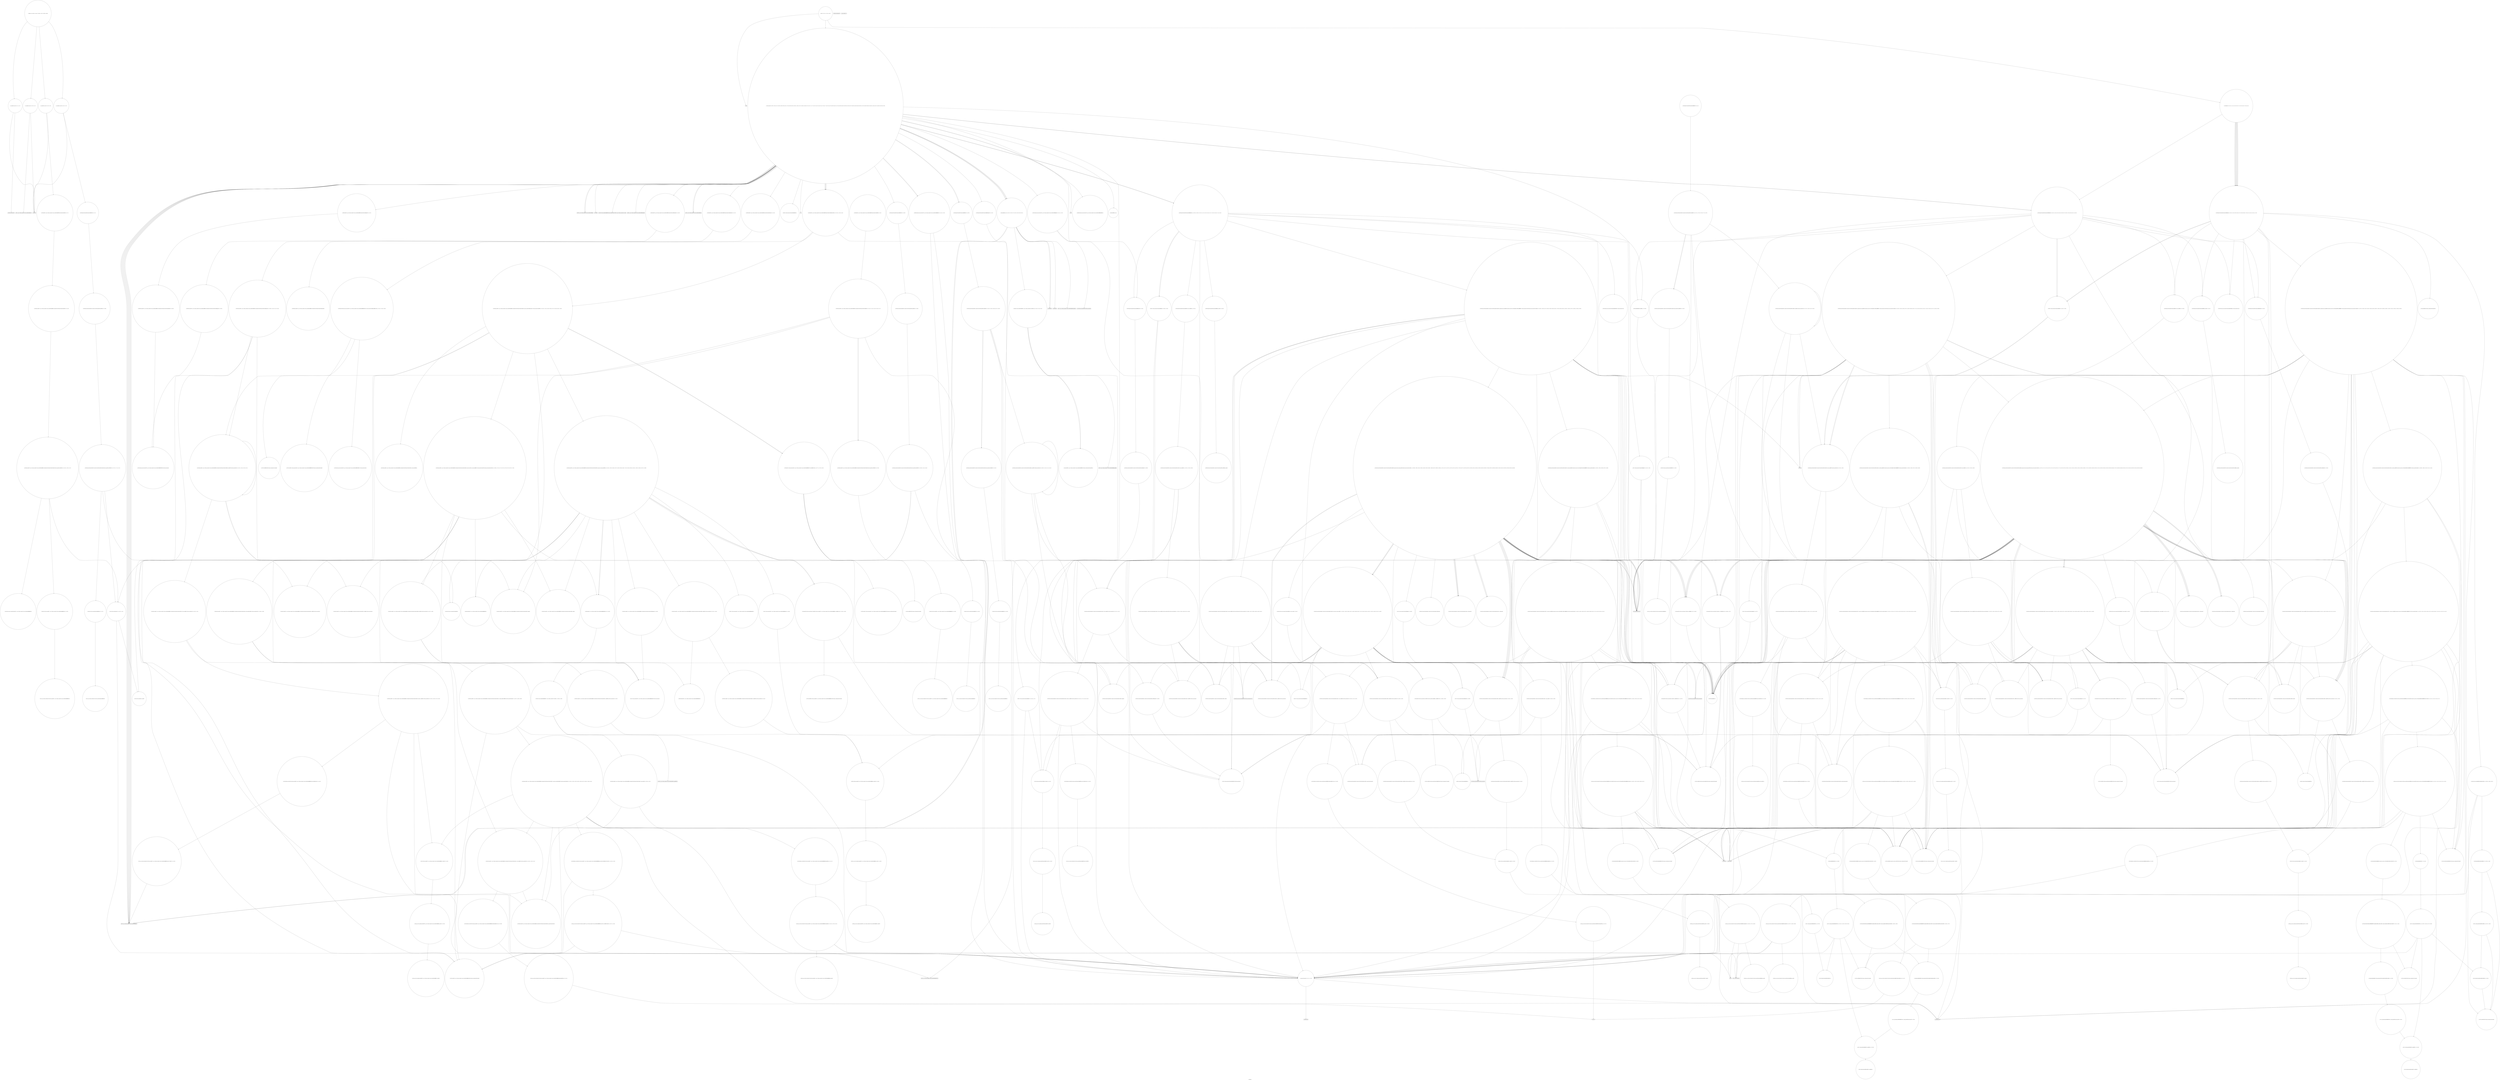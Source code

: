 digraph "Call Graph" {
	label="Call Graph";

	Node0x5642796b0f30 [shape=record,shape=circle,label="{__cxx_global_var_init|{<s0>1|<s1>2}}"];
	Node0x5642796b0f30:s0 -> Node0x5642796b0fb0[color=black];
	Node0x5642796b0f30:s1 -> Node0x564279c9e420[color=black];
	Node0x564279caa680 [shape=record,shape=circle,label="{_ZNKSt8_Rb_treeINSt7__cxx1112basic_stringIcSt11char_traitsIcESaIcEEES5_St9_IdentityIS5_ESt4lessIS5_ESaIS5_EE3endEv|{<s0>520}}"];
	Node0x564279caa680:s0 -> Node0x564279caa600[color=black];
	Node0x564279ca5ce0 [shape=record,shape=circle,label="{_ZNSt4pairIPSt18_Rb_tree_node_baseS1_EC2IRS1_Lb1EEERKS1_OT_|{<s0>353}}"];
	Node0x564279ca5ce0:s0 -> Node0x564279ca60e0[color=black];
	Node0x564279c9fb20 [shape=record,shape=circle,label="{_ZN9__gnu_cxx16__aligned_membufISt4pairIKccEE6_M_ptrEv|{<s0>195}}"];
	Node0x564279c9fb20:s0 -> Node0x564279c9fba0[color=black];
	Node0x564279c9e9a0 [shape=record,shape=circle,label="{_ZNSt3mapIccSt4lessIcESaISt4pairIKccEEEixERS3_|{<s0>22|<s1>23|<s2>24|<s3>25|<s4>26|<s5>27|<s6>28|<s7>29|<s8>30|<s9>31|<s10>32}}"];
	Node0x564279c9e9a0:s0 -> Node0x564279ca09a0[color=black];
	Node0x564279c9e9a0:s1 -> Node0x564279ca42e0[color=black];
	Node0x564279c9e9a0:s2 -> Node0x564279ca0a20[color=black];
	Node0x564279c9e9a0:s3 -> Node0x564279ca4360[color=black];
	Node0x564279c9e9a0:s4 -> Node0x564279ca4460[color=black];
	Node0x564279c9e9a0:s5 -> Node0x564279ca43e0[color=black];
	Node0x564279c9e9a0:s6 -> Node0x564279ca4560[color=black];
	Node0x564279c9e9a0:s7 -> Node0x564279ca45e0[color=black];
	Node0x564279c9e9a0:s8 -> Node0x564279ca44e0[color=black];
	Node0x564279c9e9a0:s9 -> Node0x564279ca4660[color=black];
	Node0x564279c9e9a0:s10 -> Node0x564279ca4460[color=black];
	Node0x564279caad80 [shape=record,shape=circle,label="{_ZNSt8_Rb_treeIcSt4pairIKciESt10_Select1stIS2_ESt4lessIcESaIS2_EE8_S_valueEPKSt13_Rb_tree_nodeIS2_E|{<s0>551}}"];
	Node0x564279caad80:s0 -> Node0x564279caae00[color=black];
	Node0x564279ca23c0 [shape=record,shape=Mrecord,label="{_ZSt29_Rb_tree_insert_and_rebalancebPSt18_Rb_tree_node_baseS0_RS_}"];
	Node0x564279ca0220 [shape=record,shape=circle,label="{_ZNSt8_Rb_treeIcSt4pairIKciESt10_Select1stIS2_ESt4lessIcESaIS2_EE8_S_rightEPSt18_Rb_tree_node_base}"];
	Node0x564279c9f0a0 [shape=record,shape=circle,label="{_ZNSt3setINSt7__cxx1112basic_stringIcSt11char_traitsIcESaIcEEESt4lessIS5_ESaIS5_EE6insertEOS5_|{<s0>102|<s1>103|<s2>104}}"];
	Node0x564279c9f0a0:s0 -> Node0x564279ca2f40[color=black];
	Node0x564279c9f0a0:s1 -> Node0x564279ca3140[color=black];
	Node0x564279c9f0a0:s2 -> Node0x564279ca31c0[color=black];
	Node0x564279cab480 [shape=record,shape=circle,label="{_ZN9__gnu_cxx13new_allocatorISt13_Rb_tree_nodeISt4pairIKciEEE9constructIS4_JRKSt21piecewise_construct_tSt5tupleIJRS3_EESB_IJEEEEEvPT_DpOT0_|{<s0>623|<s1>624|<s2>625|<s3>626|<s4>627}}"];
	Node0x564279cab480:s0 -> Node0x564279ca4d60[color=black];
	Node0x564279cab480:s1 -> Node0x564279ca4de0[color=black];
	Node0x564279cab480:s2 -> Node0x564279ca55e0[color=black];
	Node0x564279cab480:s3 -> Node0x564279ca4e60[color=black];
	Node0x564279cab480:s4 -> Node0x564279cab500[color=black];
	Node0x564279ca2ac0 [shape=record,shape=circle,label="{_ZNSt11_Tuple_implILm0EJOcEE7_M_headERS1_|{<s0>429}}"];
	Node0x564279ca2ac0:s0 -> Node0x564279ca2bc0[color=black];
	Node0x564279ca0920 [shape=record,shape=circle,label="{_ZN9__gnu_cxx13new_allocatorISt13_Rb_tree_nodeISt4pairIKciEEED2Ev}"];
	Node0x564279c9f7a0 [shape=record,shape=circle,label="{_ZNKSt17_Rb_tree_iteratorISt4pairIKciEEptEv|{<s0>126|<s1>127}}"];
	Node0x564279c9f7a0:s0 -> Node0x564279ca05a0[color=black];
	Node0x564279c9f7a0:s1 -> Node0x564279ca0ec0[color=black];
	Node0x564279cabb80 [shape=record,shape=circle,label="{_ZSt7forwardIRPSt13_Rb_tree_nodeISt4pairIKciEEEOT_RNSt16remove_referenceIS7_E4typeE}"];
	Node0x564279ca31c0 [shape=record,shape=circle,label="{_ZNSt4pairISt23_Rb_tree_const_iteratorINSt7__cxx1112basic_stringIcSt11char_traitsIcESaIcEEEEbEC2IRSt17_Rb_tree_iteratorIS6_ERbLb1EEEOT_OT0_|{<s0>451|<s1>452|<s2>453}}"];
	Node0x564279ca31c0:s0 -> Node0x564279caa400[color=black];
	Node0x564279ca31c0:s1 -> Node0x564279caa480[color=black];
	Node0x564279ca31c0:s2 -> Node0x564279caa500[color=black];
	Node0x564279ca4860 [shape=record,shape=circle,label="{_ZNSt8_Rb_treeIcSt4pairIKccESt10_Select1stIS2_ESt4lessIcESaIS2_EE6_S_keyEPKSt13_Rb_tree_nodeIS2_E|{<s0>259|<s1>260}}"];
	Node0x564279ca4860:s0 -> Node0x564279ca49e0[color=black];
	Node0x564279ca4860:s1 -> Node0x564279ca4960[color=black];
	Node0x564279ca0ec0 [shape=record,shape=circle,label="{__clang_call_terminate|{<s0>141|<s1>142}}"];
	Node0x564279ca0ec0:s0 -> Node0x564279ca0f40[color=black];
	Node0x564279ca0ec0:s1 -> Node0x564279ca0fc0[color=black];
	Node0x564279ca38c0 [shape=record,shape=circle,label="{_ZNSt17_Rb_tree_iteratorINSt7__cxx1112basic_stringIcSt11char_traitsIcESaIcEEEEmmEv|{<s0>486}}"];
	Node0x564279ca38c0:s0 -> Node0x564279ca22c0[color=black];
	Node0x564279ca4f60 [shape=record,shape=circle,label="{_ZNSt8_Rb_treeIcSt4pairIKccESt10_Select1stIS2_ESt4lessIcESaIS2_EE14_M_insert_nodeEPSt18_Rb_tree_node_baseSA_PSt13_Rb_tree_nodeIS2_E|{<s0>307|<s1>308|<s2>309|<s3>310|<s4>311|<s5>312}}"];
	Node0x564279ca4f60:s0 -> Node0x564279ca47e0[color=black];
	Node0x564279ca4f60:s1 -> Node0x564279ca4860[color=black];
	Node0x564279ca4f60:s2 -> Node0x564279ca5be0[color=black];
	Node0x564279ca4f60:s3 -> Node0x564279ca43e0[color=black];
	Node0x564279ca4f60:s4 -> Node0x564279ca23c0[color=black];
	Node0x564279ca4f60:s5 -> Node0x564279ca48e0[color=black];
	Node0x564279ca15c0 [shape=record,shape=circle,label="{_ZNSt13_Rb_tree_nodeINSt7__cxx1112basic_stringIcSt11char_traitsIcESaIcEEEE9_M_valptrEv|{<s0>163}}"];
	Node0x564279ca15c0:s0 -> Node0x564279ca16c0[color=black];
	Node0x564279ca3fc0 [shape=record,shape=circle,label="{_ZNSt8_Rb_treeINSt7__cxx1112basic_stringIcSt11char_traitsIcESaIcEEES5_St9_IdentityIS5_ESt4lessIS5_ESaIS5_EE17_M_construct_nodeIJS5_EEEvPSt13_Rb_tree_nodeIS5_EDpOT_|{<s0>502|<s1>503|<s2>504|<s3>505|<s4>506|<s5>507|<s6>508|<s7>509|<s8>510}}"];
	Node0x564279ca3fc0:s0 -> Node0x564279ca1540[color=black];
	Node0x564279ca3fc0:s1 -> Node0x564279ca15c0[color=black];
	Node0x564279ca3fc0:s2 -> Node0x564279ca3440[color=black];
	Node0x564279ca3fc0:s3 -> Node0x564279ca41c0[color=black];
	Node0x564279ca3fc0:s4 -> Node0x564279ca0f40[color=black];
	Node0x564279ca3fc0:s5 -> Node0x564279ca1440[color=black];
	Node0x564279ca3fc0:s6 -> Node0x564279ca4fe0[color=black];
	Node0x564279ca3fc0:s7 -> Node0x564279ca5060[color=black];
	Node0x564279ca3fc0:s8 -> Node0x564279ca0ec0[color=black];
	Node0x564279ca5660 [shape=record,shape=circle,label="{_ZNSt4pairIKccEC2IJRS0_EJEEESt21piecewise_construct_tSt5tupleIJDpT_EES5_IJDpT0_EE|{<s0>340}}"];
	Node0x564279ca5660:s0 -> Node0x564279ca5960[color=black];
	Node0x564279ca1cc0 [shape=record,shape=circle,label="{_ZNSt8_Rb_treeIcSt4pairIKccESt10_Select1stIS2_ESt4lessIcESaIS2_EED2Ev|{<s0>174|<s1>175|<s2>176|<s3>177|<s4>178}}"];
	Node0x564279ca1cc0:s0 -> Node0x564279ca1dc0[color=black];
	Node0x564279ca1cc0:s1 -> Node0x564279ca1d40[color=black];
	Node0x564279ca1cc0:s2 -> Node0x564279ca1e40[color=black];
	Node0x564279ca1cc0:s3 -> Node0x564279ca1e40[color=black];
	Node0x564279ca1cc0:s4 -> Node0x564279ca0ec0[color=black];
	Node0x5642796b0fb0 [shape=record,shape=Mrecord,label="{_ZNSt8ios_base4InitC1Ev}"];
	Node0x564279caa700 [shape=record,shape=Mrecord,label="{_ZSt18_Rb_tree_incrementPKSt18_Rb_tree_node_base}"];
	Node0x564279ca5d60 [shape=record,shape=circle,label="{_ZNSt8_Rb_treeIcSt4pairIKccESt10_Select1stIS2_ESt4lessIcESaIS2_EE24_M_get_insert_unique_posERS1_|{<s0>354|<s1>355|<s2>356|<s3>357|<s4>358|<s5>359|<s6>360|<s7>361|<s8>362|<s9>363|<s10>364|<s11>365|<s12>366|<s13>367|<s14>368}}"];
	Node0x564279ca5d60:s0 -> Node0x564279ca1dc0[color=black];
	Node0x564279ca5d60:s1 -> Node0x564279ca47e0[color=black];
	Node0x564279ca5d60:s2 -> Node0x564279ca4860[color=black];
	Node0x564279ca5d60:s3 -> Node0x564279ca43e0[color=black];
	Node0x564279ca5d60:s4 -> Node0x564279ca1f40[color=black];
	Node0x564279ca5d60:s5 -> Node0x564279ca1ec0[color=black];
	Node0x564279ca5d60:s6 -> Node0x564279ca48e0[color=black];
	Node0x564279ca5d60:s7 -> Node0x564279ca6160[color=black];
	Node0x564279ca5d60:s8 -> Node0x564279ca0a20[color=black];
	Node0x564279ca5d60:s9 -> Node0x564279ca61e0[color=black];
	Node0x564279ca5d60:s10 -> Node0x564279ca5ee0[color=black];
	Node0x564279ca5d60:s11 -> Node0x564279ca5be0[color=black];
	Node0x564279ca5d60:s12 -> Node0x564279ca43e0[color=black];
	Node0x564279ca5d60:s13 -> Node0x564279ca61e0[color=black];
	Node0x564279ca5d60:s14 -> Node0x564279ca5fe0[color=black];
	Node0x564279c9fba0 [shape=record,shape=circle,label="{_ZN9__gnu_cxx16__aligned_membufISt4pairIKccEE7_M_addrEv}"];
	Node0x564279c9ea20 [shape=record,shape=circle,label="{_ZNSt3mapIccSt4lessIcESaISt4pairIKccEEEixEOc|{<s0>33|<s1>34|<s2>35|<s3>36|<s4>37|<s5>38|<s6>39|<s7>40|<s8>41|<s9>42|<s10>43|<s11>44}}"];
	Node0x564279c9ea20:s0 -> Node0x564279ca09a0[color=black];
	Node0x564279c9ea20:s1 -> Node0x564279ca42e0[color=black];
	Node0x564279c9ea20:s2 -> Node0x564279ca0a20[color=black];
	Node0x564279c9ea20:s3 -> Node0x564279ca4360[color=black];
	Node0x564279c9ea20:s4 -> Node0x564279ca4460[color=black];
	Node0x564279c9ea20:s5 -> Node0x564279ca43e0[color=black];
	Node0x564279c9ea20:s6 -> Node0x564279ca4560[color=black];
	Node0x564279c9ea20:s7 -> Node0x564279ca25c0[color=black];
	Node0x564279c9ea20:s8 -> Node0x564279ca2540[color=black];
	Node0x564279c9ea20:s9 -> Node0x564279ca24c0[color=black];
	Node0x564279c9ea20:s10 -> Node0x564279ca4660[color=black];
	Node0x564279c9ea20:s11 -> Node0x564279ca4460[color=black];
	Node0x564279caae00 [shape=record,shape=circle,label="{_ZNKSt13_Rb_tree_nodeISt4pairIKciEE9_M_valptrEv|{<s0>552}}"];
	Node0x564279caae00:s0 -> Node0x564279caae80[color=black];
	Node0x564279ca2440 [shape=record,shape=circle,label="{_ZNSt11_Tuple_implILm0EJRKcEEC2ES1_|{<s0>378}}"];
	Node0x564279ca2440:s0 -> Node0x564279ca5860[color=black];
	Node0x564279ca02a0 [shape=record,shape=circle,label="{_ZNSt8_Rb_treeIcSt4pairIKciESt10_Select1stIS2_ESt4lessIcESaIS2_EE7_S_leftEPSt18_Rb_tree_node_base}"];
	Node0x564279c9f120 [shape=record,shape=circle,label="{_ZNSt3mapIciSt4lessIcESaISt4pairIKciEEEC2Ev|{<s0>105}}"];
	Node0x564279c9f120:s0 -> Node0x564279c9fe20[color=black];
	Node0x564279cab500 [shape=record,shape=circle,label="{_ZNSt4pairIKciEC2IJRS0_EJEEESt21piecewise_construct_tSt5tupleIJDpT_EES5_IJDpT0_EE|{<s0>628}}"];
	Node0x564279cab500:s0 -> Node0x564279cab580[color=black];
	Node0x564279ca2b40 [shape=record,shape=circle,label="{_ZNSt10_Head_baseILm0EOcLb0EEC2IcEEOT_|{<s0>430}}"];
	Node0x564279ca2b40:s0 -> Node0x564279ca2c40[color=black];
	Node0x564279ca09a0 [shape=record,shape=circle,label="{_ZNSt3mapIccSt4lessIcESaISt4pairIKccEEE11lower_boundERS3_|{<s0>229}}"];
	Node0x564279ca09a0:s0 -> Node0x564279ca46e0[color=black];
	Node0x564279c9f820 [shape=record,shape=circle,label="{_ZNSt17_Rb_tree_iteratorISt4pairIKciEEppEi|{<s0>128|<s1>129}}"];
	Node0x564279c9f820:s0 -> Node0x564279ca4660[color=black];
	Node0x564279c9f820:s1 -> Node0x564279ca2340[color=black];
	Node0x564279cabc00 [shape=record,shape=circle,label="{_ZNKSt8_Rb_treeINSt7__cxx1112basic_stringIcSt11char_traitsIcESaIcEEES5_St9_IdentityIS5_ESt4lessIS5_ESaIS5_EE4sizeEv}"];
	Node0x564279ca3240 [shape=record,shape=circle,label="{_ZNSt8_Rb_treeINSt7__cxx1112basic_stringIcSt11char_traitsIcESaIcEEES5_St9_IdentityIS5_ESt4lessIS5_ESaIS5_EE24_M_get_insert_unique_posERKS5_|{<s0>454|<s1>455|<s2>456|<s3>457|<s4>458|<s5>459|<s6>460|<s7>461|<s8>462|<s9>463|<s10>464|<s11>465|<s12>466|<s13>467|<s14>468}}"];
	Node0x564279ca3240:s0 -> Node0x564279ca1140[color=black];
	Node0x564279ca3240:s1 -> Node0x564279ca35c0[color=black];
	Node0x564279ca3240:s2 -> Node0x564279ca36c0[color=black];
	Node0x564279ca3240:s3 -> Node0x564279ca3640[color=black];
	Node0x564279ca3240:s4 -> Node0x564279ca12c0[color=black];
	Node0x564279ca3240:s5 -> Node0x564279ca1240[color=black];
	Node0x564279ca3240:s6 -> Node0x564279ca3540[color=black];
	Node0x564279ca3240:s7 -> Node0x564279ca37c0[color=black];
	Node0x564279ca3240:s8 -> Node0x564279ca3740[color=black];
	Node0x564279ca3240:s9 -> Node0x564279ca3840[color=black];
	Node0x564279ca3240:s10 -> Node0x564279ca38c0[color=black];
	Node0x564279ca3240:s11 -> Node0x564279ca3940[color=black];
	Node0x564279ca3240:s12 -> Node0x564279ca3640[color=black];
	Node0x564279ca3240:s13 -> Node0x564279ca3840[color=black];
	Node0x564279ca3240:s14 -> Node0x564279ca5fe0[color=black];
	Node0x564279ca48e0 [shape=record,shape=circle,label="{_ZNSt17_Rb_tree_iteratorISt4pairIKccEEC2EPSt18_Rb_tree_node_base}"];
	Node0x564279ca0f40 [shape=record,shape=Mrecord,label="{__cxa_begin_catch}"];
	Node0x564279ca3940 [shape=record,shape=circle,label="{_ZNSt8_Rb_treeINSt7__cxx1112basic_stringIcSt11char_traitsIcESaIcEEES5_St9_IdentityIS5_ESt4lessIS5_ESaIS5_EE6_S_keyEPKSt18_Rb_tree_node_base|{<s0>487|<s1>488}}"];
	Node0x564279ca3940:s0 -> Node0x564279ca3dc0[color=black];
	Node0x564279ca3940:s1 -> Node0x564279ca3ac0[color=black];
	Node0x564279ca4fe0 [shape=record,shape=Mrecord,label="{__cxa_rethrow}"];
	Node0x564279ca1640 [shape=record,shape=circle,label="{_ZN9__gnu_cxx13new_allocatorISt13_Rb_tree_nodeINSt7__cxx1112basic_stringIcSt11char_traitsIcESaIcEEEEE7destroyIS7_EEvPT_|{<s0>164}}"];
	Node0x564279ca1640:s0 -> Node0x564279c9e5a0[color=black];
	Node0x564279ca4040 [shape=record,shape=circle,label="{_ZNSt16allocator_traitsISaISt13_Rb_tree_nodeINSt7__cxx1112basic_stringIcSt11char_traitsIcESaIcEEEEEE8allocateERS8_m|{<s0>511}}"];
	Node0x564279ca4040:s0 -> Node0x564279ca40c0[color=black];
	Node0x564279ca56e0 [shape=record,shape=circle,label="{_ZNSt11_Tuple_implILm0EJRKcEEC2EOS2_|{<s0>341|<s1>342|<s2>343|<s3>344}}"];
	Node0x564279ca56e0:s0 -> Node0x564279ca57e0[color=black];
	Node0x564279ca56e0:s1 -> Node0x564279ca5760[color=black];
	Node0x564279ca56e0:s2 -> Node0x564279ca5860[color=black];
	Node0x564279ca56e0:s3 -> Node0x564279ca0ec0[color=black];
	Node0x564279ca1d40 [shape=record,shape=circle,label="{_ZNSt8_Rb_treeIcSt4pairIKccESt10_Select1stIS2_ESt4lessIcESaIS2_EE8_M_eraseEPSt13_Rb_tree_nodeIS2_E|{<s0>179|<s1>180|<s2>181|<s3>182}}"];
	Node0x564279ca1d40:s0 -> Node0x564279ca1ec0[color=black];
	Node0x564279ca1d40:s1 -> Node0x564279ca1d40[color=black];
	Node0x564279ca1d40:s2 -> Node0x564279ca1f40[color=black];
	Node0x564279ca1d40:s3 -> Node0x564279ca1fc0[color=black];
	Node0x564279c9e3a0 [shape=record,shape=Mrecord,label="{_ZNSt8ios_base4InitD1Ev}"];
	Node0x564279caa780 [shape=record,shape=circle,label="{_ZNSt3mapIciSt4lessIcESaISt4pairIKciEEE11lower_boundERS3_|{<s0>521}}"];
	Node0x564279caa780:s0 -> Node0x564279caaa80[color=black];
	Node0x564279ca5de0 [shape=record,shape=circle,label="{_ZNSt8_Rb_treeIcSt4pairIKccESt10_Select1stIS2_ESt4lessIcESaIS2_EE11_M_leftmostEv}"];
	Node0x564279c9fc20 [shape=record,shape=circle,label="{_ZNSt16allocator_traitsISaISt13_Rb_tree_nodeISt4pairIKccEEEE10deallocateERS5_PS4_m|{<s0>196}}"];
	Node0x564279c9fc20:s0 -> Node0x564279c9fca0[color=black];
	Node0x564279c9eaa0 [shape=record,shape=circle,label="{_Z9stringifyB5cxx11cc|{<s0>45|<s1>46|<s2>47|<s3>48|<s4>49|<s5>50|<s6>51}}"];
	Node0x564279c9eaa0:s0 -> Node0x564279c9eba0[color=black];
	Node0x564279c9eaa0:s1 -> Node0x564279c9ec20[color=black];
	Node0x564279c9eaa0:s2 -> Node0x564279c9eb20[color=black];
	Node0x564279c9eaa0:s3 -> Node0x564279c9e5a0[color=black];
	Node0x564279c9eaa0:s4 -> Node0x564279c9ed20[color=black];
	Node0x564279c9eaa0:s5 -> Node0x564279c9e5a0[color=black];
	Node0x564279c9eaa0:s6 -> Node0x564279c9ed20[color=black];
	Node0x564279caae80 [shape=record,shape=circle,label="{_ZNK9__gnu_cxx16__aligned_membufISt4pairIKciEE6_M_ptrEv|{<s0>553}}"];
	Node0x564279caae80:s0 -> Node0x564279caaf00[color=black];
	Node0x564279ca24c0 [shape=record,shape=circle,label="{_ZNSt8_Rb_treeIcSt4pairIKccESt10_Select1stIS2_ESt4lessIcESaIS2_EE22_M_emplace_hint_uniqueIJRKSt21piecewise_construct_tSt5tupleIJOcEESD_IJEEEEESt17_Rb_tree_iteratorIS2_ESt23_Rb_tree_const_iteratorIS2_EDpOT_|{<s0>379|<s1>380|<s2>381|<s3>382|<s4>383|<s5>384|<s6>385|<s7>386|<s8>387|<s9>388|<s10>389|<s11>390|<s12>391|<s13>392|<s14>393|<s15>394}}"];
	Node0x564279ca24c0:s0 -> Node0x564279ca4d60[color=black];
	Node0x564279ca24c0:s1 -> Node0x564279ca26c0[color=black];
	Node0x564279ca24c0:s2 -> Node0x564279ca4e60[color=black];
	Node0x564279ca24c0:s3 -> Node0x564279ca2640[color=black];
	Node0x564279ca24c0:s4 -> Node0x564279ca4660[color=black];
	Node0x564279ca24c0:s5 -> Node0x564279ca4860[color=black];
	Node0x564279ca24c0:s6 -> Node0x564279ca4ee0[color=black];
	Node0x564279ca24c0:s7 -> Node0x564279ca4f60[color=black];
	Node0x564279ca24c0:s8 -> Node0x564279ca0f40[color=black];
	Node0x564279ca24c0:s9 -> Node0x564279ca1fc0[color=black];
	Node0x564279ca24c0:s10 -> Node0x564279ca4fe0[color=black];
	Node0x564279ca24c0:s11 -> Node0x564279ca1fc0[color=black];
	Node0x564279ca24c0:s12 -> Node0x564279ca48e0[color=black];
	Node0x564279ca24c0:s13 -> Node0x564279ca5060[color=black];
	Node0x564279ca24c0:s14 -> Node0x564279ca50e0[color=black];
	Node0x564279ca24c0:s15 -> Node0x564279ca0ec0[color=black];
	Node0x564279ca0320 [shape=record,shape=circle,label="{_ZNSt8_Rb_treeIcSt4pairIKciESt10_Select1stIS2_ESt4lessIcESaIS2_EE12_M_drop_nodeEPSt13_Rb_tree_nodeIS2_E|{<s0>214|<s1>215}}"];
	Node0x564279ca0320:s0 -> Node0x564279ca03a0[color=black];
	Node0x564279ca0320:s1 -> Node0x564279ca0420[color=black];
	Node0x564279c9f1a0 [shape=record,shape=circle,label="{_ZNKSt3setINSt7__cxx1112basic_stringIcSt11char_traitsIcESaIcEEESt4lessIS5_ESaIS5_EE5beginEv|{<s0>106}}"];
	Node0x564279c9f1a0:s0 -> Node0x564279caa580[color=black];
	Node0x564279cab580 [shape=record,shape=circle,label="{_ZNSt4pairIKciEC2IJRS0_EJLm0EEJEJEEERSt5tupleIJDpT_EERS4_IJDpT1_EESt12_Index_tupleIJXspT0_EEESD_IJXspT2_EEE|{<s0>629|<s1>630}}"];
	Node0x564279cab580:s0 -> Node0x564279ca59e0[color=black];
	Node0x564279cab580:s1 -> Node0x564279ca5760[color=black];
	Node0x564279ca2bc0 [shape=record,shape=circle,label="{_ZNSt10_Head_baseILm0EOcLb0EE7_M_headERS1_}"];
	Node0x564279ca0a20 [shape=record,shape=circle,label="{_ZNKSt17_Rb_tree_iteratorISt4pairIKccEEeqERKS3_}"];
	Node0x564279c9f8a0 [shape=record,shape=Mrecord,label="{printf}"];
	Node0x564279cabc80 [shape=record,shape=circle,label="{_ZNSt8_Rb_treeIcSt4pairIKciESt10_Select1stIS2_ESt4lessIcESaIS2_EE3endEv|{<s0>655}}"];
	Node0x564279cabc80:s0 -> Node0x564279caac80[color=black];
	Node0x564279ca32c0 [shape=record,shape=circle,label="{_ZNKSt9_IdentityINSt7__cxx1112basic_stringIcSt11char_traitsIcESaIcEEEEclERS5_}"];
	Node0x564279ca4960 [shape=record,shape=circle,label="{_ZNKSt10_Select1stISt4pairIKccEEclERKS2_}"];
	Node0x564279ca0fc0 [shape=record,shape=Mrecord,label="{_ZSt9terminatev}"];
	Node0x564279ca39c0 [shape=record,shape=circle,label="{_ZStltIcSt11char_traitsIcESaIcEEbRKNSt7__cxx1112basic_stringIT_T0_T1_EESA_|{<s0>489|<s1>490}}"];
	Node0x564279ca39c0:s0 -> Node0x564279ca3a40[color=black];
	Node0x564279ca39c0:s1 -> Node0x564279ca0ec0[color=black];
	Node0x564279ca5060 [shape=record,shape=Mrecord,label="{__cxa_end_catch}"];
	Node0x564279ca16c0 [shape=record,shape=circle,label="{_ZN9__gnu_cxx16__aligned_membufINSt7__cxx1112basic_stringIcSt11char_traitsIcESaIcEEEE6_M_ptrEv|{<s0>165}}"];
	Node0x564279ca16c0:s0 -> Node0x564279ca1740[color=black];
	Node0x564279ca40c0 [shape=record,shape=circle,label="{_ZN9__gnu_cxx13new_allocatorISt13_Rb_tree_nodeINSt7__cxx1112basic_stringIcSt11char_traitsIcESaIcEEEEE8allocateEmPKv|{<s0>512|<s1>513|<s2>514}}"];
	Node0x564279ca40c0:s0 -> Node0x564279ca4140[color=black];
	Node0x564279ca40c0:s1 -> Node0x564279ca53e0[color=black];
	Node0x564279ca40c0:s2 -> Node0x564279ca5460[color=black];
	Node0x564279ca5760 [shape=record,shape=circle,label="{_ZSt7forwardIRKcEOT_RNSt16remove_referenceIS2_E4typeE}"];
	Node0x564279ca1dc0 [shape=record,shape=circle,label="{_ZNSt8_Rb_treeIcSt4pairIKccESt10_Select1stIS2_ESt4lessIcESaIS2_EE8_M_beginEv}"];
	Node0x564279c9e420 [shape=record,shape=Mrecord,label="{__cxa_atexit}"];
	Node0x564279caa800 [shape=record,shape=circle,label="{_ZNKSt17_Rb_tree_iteratorISt4pairIKciEEeqERKS3_}"];
	Node0x564279ca5e60 [shape=record,shape=circle,label="{_ZNSt4pairIPSt18_Rb_tree_node_baseS1_EC2IRS1_S4_Lb1EEEOT_OT0_|{<s0>369|<s1>370}}"];
	Node0x564279ca5e60:s0 -> Node0x564279ca60e0[color=black];
	Node0x564279ca5e60:s1 -> Node0x564279ca60e0[color=black];
	Node0x564279c9fca0 [shape=record,shape=circle,label="{_ZN9__gnu_cxx13new_allocatorISt13_Rb_tree_nodeISt4pairIKccEEE10deallocateEPS5_m|{<s0>197}}"];
	Node0x564279c9fca0:s0 -> Node0x564279ca18c0[color=black];
	Node0x564279c9eb20 [shape=record,shape=circle,label="{_ZStplIcSt11char_traitsIcESaIcEENSt7__cxx1112basic_stringIT_T0_T1_EEOS8_S5_|{<s0>52|<s1>53|<s2>54}}"];
	Node0x564279c9eb20:s0 -> Node0x564279ca2fc0[color=black];
	Node0x564279c9eb20:s1 -> Node0x564279ca2f40[color=black];
	Node0x564279c9eb20:s2 -> Node0x564279ca3040[color=black];
	Node0x564279caaf00 [shape=record,shape=circle,label="{_ZNK9__gnu_cxx16__aligned_membufISt4pairIKciEE7_M_addrEv}"];
	Node0x564279ca2540 [shape=record,shape=circle,label="{_ZSt16forward_as_tupleIJcEESt5tupleIJDpOT_EES3_|{<s0>395|<s1>396|<s2>397}}"];
	Node0x564279ca2540:s0 -> Node0x564279ca2c40[color=black];
	Node0x564279ca2540:s1 -> Node0x564279ca2e40[color=black];
	Node0x564279ca2540:s2 -> Node0x564279ca0ec0[color=black];
	Node0x564279ca03a0 [shape=record,shape=circle,label="{_ZNSt8_Rb_treeIcSt4pairIKciESt10_Select1stIS2_ESt4lessIcESaIS2_EE15_M_destroy_nodeEPSt13_Rb_tree_nodeIS2_E|{<s0>216|<s1>217|<s2>218|<s3>219}}"];
	Node0x564279ca03a0:s0 -> Node0x564279ca0520[color=black];
	Node0x564279ca03a0:s1 -> Node0x564279ca05a0[color=black];
	Node0x564279ca03a0:s2 -> Node0x564279ca04a0[color=black];
	Node0x564279ca03a0:s3 -> Node0x564279ca0ec0[color=black];
	Node0x564279c9f220 [shape=record,shape=circle,label="{_ZNKSt23_Rb_tree_const_iteratorINSt7__cxx1112basic_stringIcSt11char_traitsIcESaIcEEEEneERKS6_}"];
	Node0x564279cab600 [shape=record,shape=circle,label="{_ZNKSt23_Rb_tree_const_iteratorISt4pairIKciEE13_M_const_castEv|{<s0>631}}"];
	Node0x564279cab600:s0 -> Node0x564279caac80[color=black];
	Node0x564279ca2c40 [shape=record,shape=circle,label="{_ZSt7forwardIcEOT_RNSt16remove_referenceIS0_E4typeE}"];
	Node0x564279ca42e0 [shape=record,shape=circle,label="{_ZNSt3mapIccSt4lessIcESaISt4pairIKccEEE3endEv|{<s0>230}}"];
	Node0x564279ca42e0:s0 -> Node0x564279ca4be0[color=black];
	Node0x564279c9f920 [shape=record,shape=circle,label="{_ZSt3maxIiERKT_S2_S2_}"];
	Node0x564279cabd00 [shape=record,shape=circle,label="{_GLOBAL__sub_I_neal.wu_3_0.cpp|{<s0>656|<s1>657|<s2>658|<s3>659}}"];
	Node0x564279cabd00:s0 -> Node0x5642796b0f30[color=black];
	Node0x564279cabd00:s1 -> Node0x564279c9e4a0[color=black];
	Node0x564279cabd00:s2 -> Node0x564279c9e620[color=black];
	Node0x564279cabd00:s3 -> Node0x564279c9e7a0[color=black];
	Node0x564279ca3340 [shape=record,shape=circle,label="{_ZNSt8_Rb_treeINSt7__cxx1112basic_stringIcSt11char_traitsIcESaIcEEES5_St9_IdentityIS5_ESt4lessIS5_ESaIS5_EE11_Alloc_nodeC2ERSB_}"];
	Node0x564279ca49e0 [shape=record,shape=circle,label="{_ZNSt8_Rb_treeIcSt4pairIKccESt10_Select1stIS2_ESt4lessIcESaIS2_EE8_S_valueEPKSt13_Rb_tree_nodeIS2_E|{<s0>261}}"];
	Node0x564279ca49e0:s0 -> Node0x564279ca4a60[color=black];
	Node0x564279ca1040 [shape=record,shape=circle,label="{_ZNSt8_Rb_treeINSt7__cxx1112basic_stringIcSt11char_traitsIcESaIcEEES5_St9_IdentityIS5_ESt4lessIS5_ESaIS5_EED2Ev|{<s0>143|<s1>144|<s2>145|<s3>146|<s4>147}}"];
	Node0x564279ca1040:s0 -> Node0x564279ca1140[color=black];
	Node0x564279ca1040:s1 -> Node0x564279ca10c0[color=black];
	Node0x564279ca1040:s2 -> Node0x564279ca11c0[color=black];
	Node0x564279ca1040:s3 -> Node0x564279ca11c0[color=black];
	Node0x564279ca1040:s4 -> Node0x564279ca0ec0[color=black];
	Node0x564279ca3a40 [shape=record,shape=Mrecord,label="{_ZNKSt7__cxx1112basic_stringIcSt11char_traitsIcESaIcEE7compareERKS4_}"];
	Node0x564279ca50e0 [shape=record,shape=Mrecord,label="{llvm.trap}"];
	Node0x564279ca1740 [shape=record,shape=circle,label="{_ZN9__gnu_cxx16__aligned_membufINSt7__cxx1112basic_stringIcSt11char_traitsIcESaIcEEEE7_M_addrEv}"];
	Node0x564279ca4140 [shape=record,shape=circle,label="{_ZNK9__gnu_cxx13new_allocatorISt13_Rb_tree_nodeINSt7__cxx1112basic_stringIcSt11char_traitsIcESaIcEEEEE8max_sizeEv}"];
	Node0x564279ca57e0 [shape=record,shape=circle,label="{_ZNSt11_Tuple_implILm0EJRKcEE7_M_headERS2_|{<s0>345}}"];
	Node0x564279ca57e0:s0 -> Node0x564279ca58e0[color=black];
	Node0x564279ca1e40 [shape=record,shape=circle,label="{_ZNSt8_Rb_treeIcSt4pairIKccESt10_Select1stIS2_ESt4lessIcESaIS2_EE13_Rb_tree_implIS6_Lb1EED2Ev|{<s0>183}}"];
	Node0x564279ca1e40:s0 -> Node0x564279c9fd20[color=black];
	Node0x564279c9e4a0 [shape=record,shape=circle,label="{__cxx_global_var_init.1|{<s0>3|<s1>4}}"];
	Node0x564279c9e4a0:s0 -> Node0x564279c9e520[color=black];
	Node0x564279c9e4a0:s1 -> Node0x564279c9e420[color=black];
	Node0x564279caa880 [shape=record,shape=circle,label="{_ZNKSt3mapIciSt4lessIcESaISt4pairIKciEEE8key_compEv|{<s0>522}}"];
	Node0x564279caa880:s0 -> Node0x564279caaf80[color=black];
	Node0x564279ca5ee0 [shape=record,shape=circle,label="{_ZNSt17_Rb_tree_iteratorISt4pairIKccEEmmEv|{<s0>371}}"];
	Node0x564279ca5ee0:s0 -> Node0x564279ca22c0[color=black];
	Node0x564279c9fd20 [shape=record,shape=circle,label="{_ZNSaISt13_Rb_tree_nodeISt4pairIKccEEED2Ev|{<s0>198}}"];
	Node0x564279c9fd20:s0 -> Node0x564279c9fda0[color=black];
	Node0x564279c9eba0 [shape=record,shape=Mrecord,label="{_ZNSaIcEC1Ev}"];
	Node0x564279caaf80 [shape=record,shape=circle,label="{_ZNKSt8_Rb_treeIcSt4pairIKciESt10_Select1stIS2_ESt4lessIcESaIS2_EE8key_compEv}"];
	Node0x564279ca25c0 [shape=record,shape=circle,label="{_ZSt4moveIRcEONSt16remove_referenceIT_E4typeEOS2_}"];
	Node0x564279ca0420 [shape=record,shape=circle,label="{_ZNSt8_Rb_treeIcSt4pairIKciESt10_Select1stIS2_ESt4lessIcESaIS2_EE11_M_put_nodeEPSt13_Rb_tree_nodeIS2_E|{<s0>220|<s1>221|<s2>222}}"];
	Node0x564279ca0420:s0 -> Node0x564279ca0520[color=black];
	Node0x564279ca0420:s1 -> Node0x564279ca07a0[color=black];
	Node0x564279ca0420:s2 -> Node0x564279ca0ec0[color=black];
	Node0x564279c9f2a0 [shape=record,shape=circle,label="{_ZNKSt3setINSt7__cxx1112basic_stringIcSt11char_traitsIcESaIcEEESt4lessIS5_ESaIS5_EE3endEv|{<s0>107}}"];
	Node0x564279c9f2a0:s0 -> Node0x564279caa680[color=black];
	Node0x564279cab680 [shape=record,shape=circle,label="{_ZNKSt8_Rb_treeIcSt4pairIKciESt10_Select1stIS2_ESt4lessIcESaIS2_EE4sizeEv}"];
	Node0x564279ca2cc0 [shape=record,shape=circle,label="{_ZNSt4pairIKccEC2IJOcEJLm0EEJEJEEERSt5tupleIJDpT_EERS4_IJDpT1_EESt12_Index_tupleIJXspT0_EEESD_IJXspT2_EEE|{<s0>431|<s1>432}}"];
	Node0x564279ca2cc0:s0 -> Node0x564279ca2d40[color=black];
	Node0x564279ca2cc0:s1 -> Node0x564279ca2a40[color=black];
	Node0x564279ca4360 [shape=record,shape=circle,label="{_ZNKSt3mapIccSt4lessIcESaISt4pairIKccEEE8key_compEv|{<s0>231}}"];
	Node0x564279ca4360:s0 -> Node0x564279ca4c60[color=black];
	Node0x564279c9f9a0 [shape=record,shape=circle,label="{_ZNSt3mapIciSt4lessIcESaISt4pairIKciEEED2Ev|{<s0>130}}"];
	Node0x564279c9f9a0:s0 -> Node0x564279ca0020[color=black];
	Node0x564279ca33c0 [shape=record,shape=circle,label="{_ZNSt8_Rb_treeINSt7__cxx1112basic_stringIcSt11char_traitsIcESaIcEEES5_St9_IdentityIS5_ESt4lessIS5_ESaIS5_EE10_M_insert_IS5_NSB_11_Alloc_nodeEEESt17_Rb_tree_iteratorIS5_EPSt18_Rb_tree_node_baseSH_OT_RT0_|{<s0>469|<s1>470|<s2>471|<s3>472|<s4>473|<s5>474|<s6>475|<s7>476}}"];
	Node0x564279ca33c0:s0 -> Node0x564279ca35c0[color=black];
	Node0x564279ca33c0:s1 -> Node0x564279ca32c0[color=black];
	Node0x564279ca33c0:s2 -> Node0x564279ca3940[color=black];
	Node0x564279ca33c0:s3 -> Node0x564279ca3640[color=black];
	Node0x564279ca33c0:s4 -> Node0x564279ca3440[color=black];
	Node0x564279ca33c0:s5 -> Node0x564279ca3e40[color=black];
	Node0x564279ca33c0:s6 -> Node0x564279ca23c0[color=black];
	Node0x564279ca33c0:s7 -> Node0x564279ca3540[color=black];
	Node0x564279ca4a60 [shape=record,shape=circle,label="{_ZNKSt13_Rb_tree_nodeISt4pairIKccEE9_M_valptrEv|{<s0>262}}"];
	Node0x564279ca4a60:s0 -> Node0x564279ca4ae0[color=black];
	Node0x564279ca10c0 [shape=record,shape=circle,label="{_ZNSt8_Rb_treeINSt7__cxx1112basic_stringIcSt11char_traitsIcESaIcEEES5_St9_IdentityIS5_ESt4lessIS5_ESaIS5_EE8_M_eraseEPSt13_Rb_tree_nodeIS5_E|{<s0>148|<s1>149|<s2>150|<s3>151}}"];
	Node0x564279ca10c0:s0 -> Node0x564279ca1240[color=black];
	Node0x564279ca10c0:s1 -> Node0x564279ca10c0[color=black];
	Node0x564279ca10c0:s2 -> Node0x564279ca12c0[color=black];
	Node0x564279ca10c0:s3 -> Node0x564279ca1340[color=black];
	Node0x564279ca3ac0 [shape=record,shape=circle,label="{_ZNKSt9_IdentityINSt7__cxx1112basic_stringIcSt11char_traitsIcESaIcEEEEclERKS5_}"];
	Node0x564279ca5160 [shape=record,shape=circle,label="{_ZNSt8_Rb_treeIcSt4pairIKccESt10_Select1stIS2_ESt4lessIcESaIS2_EE11_M_get_nodeEv|{<s0>313|<s1>314}}"];
	Node0x564279ca5160:s0 -> Node0x564279ca21c0[color=black];
	Node0x564279ca5160:s1 -> Node0x564279ca5260[color=black];
	Node0x564279ca17c0 [shape=record,shape=circle,label="{_ZNSt16allocator_traitsISaISt13_Rb_tree_nodeINSt7__cxx1112basic_stringIcSt11char_traitsIcESaIcEEEEEE10deallocateERS8_PS7_m|{<s0>166}}"];
	Node0x564279ca17c0:s0 -> Node0x564279ca1840[color=black];
	Node0x564279ca41c0 [shape=record,shape=circle,label="{_ZNSt16allocator_traitsISaISt13_Rb_tree_nodeINSt7__cxx1112basic_stringIcSt11char_traitsIcESaIcEEEEEE9constructIS6_JS6_EEEvRS8_PT_DpOT0_|{<s0>515|<s1>516}}"];
	Node0x564279ca41c0:s0 -> Node0x564279ca3440[color=black];
	Node0x564279ca41c0:s1 -> Node0x564279ca4240[color=black];
	Node0x564279ca5860 [shape=record,shape=circle,label="{_ZNSt10_Head_baseILm0ERKcLb0EEC2ES1_}"];
	Node0x564279ca1ec0 [shape=record,shape=circle,label="{_ZNSt8_Rb_treeIcSt4pairIKccESt10_Select1stIS2_ESt4lessIcESaIS2_EE8_S_rightEPSt18_Rb_tree_node_base}"];
	Node0x564279c9e520 [shape=record,shape=Mrecord,label="{_ZNSt7__cxx1112basic_stringIcSt11char_traitsIcESaIcEEC1Ev}"];
	Node0x564279caa900 [shape=record,shape=circle,label="{_ZNKSt17_Rb_tree_iteratorISt4pairIKciEEdeEv|{<s0>523|<s1>524}}"];
	Node0x564279caa900:s0 -> Node0x564279ca05a0[color=black];
	Node0x564279caa900:s1 -> Node0x564279ca0ec0[color=black];
	Node0x564279ca5f60 [shape=record,shape=circle,label="{_ZNSt17_Rb_tree_iteratorISt4pairIKccEEppEv|{<s0>372}}"];
	Node0x564279ca5f60:s0 -> Node0x564279ca2340[color=black];
	Node0x564279c9fda0 [shape=record,shape=circle,label="{_ZN9__gnu_cxx13new_allocatorISt13_Rb_tree_nodeISt4pairIKccEEED2Ev}"];
	Node0x564279c9ec20 [shape=record,shape=Mrecord,label="{_ZNSt7__cxx1112basic_stringIcSt11char_traitsIcESaIcEEC1EmcRKS3_}"];
	Node0x564279cab000 [shape=record,shape=circle,label="{_ZNSt8_Rb_treeIcSt4pairIKciESt10_Select1stIS2_ESt4lessIcESaIS2_EE14_M_create_nodeIJRKSt21piecewise_construct_tSt5tupleIJRS1_EESD_IJEEEEEPSt13_Rb_tree_nodeIS2_EDpOT_|{<s0>554|<s1>555|<s2>556|<s3>557|<s4>558}}"];
	Node0x564279cab000:s0 -> Node0x564279cab180[color=black];
	Node0x564279cab000:s1 -> Node0x564279ca4d60[color=black];
	Node0x564279cab000:s2 -> Node0x564279ca4de0[color=black];
	Node0x564279cab000:s3 -> Node0x564279ca4e60[color=black];
	Node0x564279cab000:s4 -> Node0x564279cab200[color=black];
	Node0x564279ca2640 [shape=record,shape=circle,label="{_ZNSt8_Rb_treeIcSt4pairIKccESt10_Select1stIS2_ESt4lessIcESaIS2_EE14_M_create_nodeIJRKSt21piecewise_construct_tSt5tupleIJOcEESD_IJEEEEEPSt13_Rb_tree_nodeIS2_EDpOT_|{<s0>398|<s1>399|<s2>400|<s3>401|<s4>402}}"];
	Node0x564279ca2640:s0 -> Node0x564279ca5160[color=black];
	Node0x564279ca2640:s1 -> Node0x564279ca4d60[color=black];
	Node0x564279ca2640:s2 -> Node0x564279ca26c0[color=black];
	Node0x564279ca2640:s3 -> Node0x564279ca4e60[color=black];
	Node0x564279ca2640:s4 -> Node0x564279ca2740[color=black];
	Node0x564279ca04a0 [shape=record,shape=circle,label="{_ZNSt16allocator_traitsISaISt13_Rb_tree_nodeISt4pairIKciEEEE7destroyIS3_EEvRS5_PT_|{<s0>223}}"];
	Node0x564279ca04a0:s0 -> Node0x564279ca0620[color=black];
	Node0x564279c9f320 [shape=record,shape=circle,label="{_ZNSt3mapIciSt4lessIcESaISt4pairIKciEEEixERS3_|{<s0>108|<s1>109|<s2>110|<s3>111|<s4>112|<s5>113|<s6>114|<s7>115|<s8>116|<s9>117|<s10>118}}"];
	Node0x564279c9f320:s0 -> Node0x564279caa780[color=black];
	Node0x564279c9f320:s1 -> Node0x564279c9f6a0[color=black];
	Node0x564279c9f320:s2 -> Node0x564279caa800[color=black];
	Node0x564279c9f320:s3 -> Node0x564279caa880[color=black];
	Node0x564279c9f320:s4 -> Node0x564279caa900[color=black];
	Node0x564279c9f320:s5 -> Node0x564279ca43e0[color=black];
	Node0x564279c9f320:s6 -> Node0x564279caaa00[color=black];
	Node0x564279c9f320:s7 -> Node0x564279ca45e0[color=black];
	Node0x564279c9f320:s8 -> Node0x564279caa980[color=black];
	Node0x564279c9f320:s9 -> Node0x564279ca4660[color=black];
	Node0x564279c9f320:s10 -> Node0x564279caa900[color=black];
	Node0x564279cab700 [shape=record,shape=circle,label="{_ZNSt8_Rb_treeIcSt4pairIKciESt10_Select1stIS2_ESt4lessIcESaIS2_EE6_S_keyEPKSt18_Rb_tree_node_base|{<s0>632|<s1>633}}"];
	Node0x564279cab700:s0 -> Node0x564279caba00[color=black];
	Node0x564279cab700:s1 -> Node0x564279caad00[color=black];
	Node0x564279ca2d40 [shape=record,shape=circle,label="{_ZSt3getILm0EJOcEERNSt13tuple_elementIXT_ESt5tupleIJDpT0_EEE4typeERS5_|{<s0>433}}"];
	Node0x564279ca2d40:s0 -> Node0x564279ca2dc0[color=black];
	Node0x564279ca43e0 [shape=record,shape=circle,label="{_ZNKSt4lessIcEclERKcS2_}"];
	Node0x564279c9fa20 [shape=record,shape=circle,label="{main|{<s0>131|<s1>132|<s2>133}}"];
	Node0x564279c9fa20:s0 -> Node0x564279c9e920[color=black];
	Node0x564279c9fa20:s1 -> Node0x564279ca0ac0[color=black];
	Node0x564279c9fa20:s2 -> Node0x564279c9eda0[color=black];
	Node0x564279ca3440 [shape=record,shape=circle,label="{_ZSt7forwardINSt7__cxx1112basic_stringIcSt11char_traitsIcESaIcEEEEOT_RNSt16remove_referenceIS6_E4typeE}"];
	Node0x564279ca4ae0 [shape=record,shape=circle,label="{_ZNK9__gnu_cxx16__aligned_membufISt4pairIKccEE6_M_ptrEv|{<s0>263}}"];
	Node0x564279ca4ae0:s0 -> Node0x564279ca4b60[color=black];
	Node0x564279ca1140 [shape=record,shape=circle,label="{_ZNSt8_Rb_treeINSt7__cxx1112basic_stringIcSt11char_traitsIcESaIcEEES5_St9_IdentityIS5_ESt4lessIS5_ESaIS5_EE8_M_beginEv}"];
	Node0x564279ca3b40 [shape=record,shape=circle,label="{_ZNSt8_Rb_treeINSt7__cxx1112basic_stringIcSt11char_traitsIcESaIcEEES5_St9_IdentityIS5_ESt4lessIS5_ESaIS5_EE8_S_valueEPKSt13_Rb_tree_nodeIS5_E|{<s0>491}}"];
	Node0x564279ca3b40:s0 -> Node0x564279ca3bc0[color=black];
	Node0x564279ca51e0 [shape=record,shape=circle,label="{_ZNSt8_Rb_treeIcSt4pairIKccESt10_Select1stIS2_ESt4lessIcESaIS2_EE17_M_construct_nodeIJRKSt21piecewise_construct_tSt5tupleIJRS1_EESD_IJEEEEEvPSt13_Rb_tree_nodeIS2_EDpOT_|{<s0>315|<s1>316|<s2>317|<s3>318|<s4>319|<s5>320|<s6>321|<s7>322|<s8>323|<s9>324|<s10>325}}"];
	Node0x564279ca51e0:s0 -> Node0x564279ca21c0[color=black];
	Node0x564279ca51e0:s1 -> Node0x564279ca2240[color=black];
	Node0x564279ca51e0:s2 -> Node0x564279ca4d60[color=black];
	Node0x564279ca51e0:s3 -> Node0x564279ca4de0[color=black];
	Node0x564279ca51e0:s4 -> Node0x564279ca4e60[color=black];
	Node0x564279ca51e0:s5 -> Node0x564279ca54e0[color=black];
	Node0x564279ca51e0:s6 -> Node0x564279ca0f40[color=black];
	Node0x564279ca51e0:s7 -> Node0x564279ca20c0[color=black];
	Node0x564279ca51e0:s8 -> Node0x564279ca4fe0[color=black];
	Node0x564279ca51e0:s9 -> Node0x564279ca5060[color=black];
	Node0x564279ca51e0:s10 -> Node0x564279ca0ec0[color=black];
	Node0x564279ca1840 [shape=record,shape=circle,label="{_ZN9__gnu_cxx13new_allocatorISt13_Rb_tree_nodeINSt7__cxx1112basic_stringIcSt11char_traitsIcESaIcEEEEE10deallocateEPS8_m|{<s0>167}}"];
	Node0x564279ca1840:s0 -> Node0x564279ca18c0[color=black];
	Node0x564279ca4240 [shape=record,shape=circle,label="{_ZN9__gnu_cxx13new_allocatorISt13_Rb_tree_nodeINSt7__cxx1112basic_stringIcSt11char_traitsIcESaIcEEEEE9constructIS7_JS7_EEEvPT_DpOT0_|{<s0>517|<s1>518}}"];
	Node0x564279ca4240:s0 -> Node0x564279ca3440[color=black];
	Node0x564279ca4240:s1 -> Node0x564279ca3040[color=black];
	Node0x564279ca58e0 [shape=record,shape=circle,label="{_ZNSt10_Head_baseILm0ERKcLb0EE7_M_headERS2_}"];
	Node0x564279ca1f40 [shape=record,shape=circle,label="{_ZNSt8_Rb_treeIcSt4pairIKccESt10_Select1stIS2_ESt4lessIcESaIS2_EE7_S_leftEPSt18_Rb_tree_node_base}"];
	Node0x564279c9e5a0 [shape=record,shape=Mrecord,label="{_ZNSt7__cxx1112basic_stringIcSt11char_traitsIcESaIcEED1Ev}"];
	Node0x564279caa980 [shape=record,shape=circle,label="{_ZNSt8_Rb_treeIcSt4pairIKciESt10_Select1stIS2_ESt4lessIcESaIS2_EE22_M_emplace_hint_uniqueIJRKSt21piecewise_construct_tSt5tupleIJRS1_EESD_IJEEEEESt17_Rb_tree_iteratorIS2_ESt23_Rb_tree_const_iteratorIS2_EDpOT_|{<s0>525|<s1>526|<s2>527|<s3>528|<s4>529|<s5>530|<s6>531|<s7>532|<s8>533|<s9>534|<s10>535|<s11>536|<s12>537|<s13>538|<s14>539|<s15>540}}"];
	Node0x564279caa980:s0 -> Node0x564279ca4d60[color=black];
	Node0x564279caa980:s1 -> Node0x564279ca4de0[color=black];
	Node0x564279caa980:s2 -> Node0x564279ca4e60[color=black];
	Node0x564279caa980:s3 -> Node0x564279cab000[color=black];
	Node0x564279caa980:s4 -> Node0x564279ca4660[color=black];
	Node0x564279caa980:s5 -> Node0x564279caac00[color=black];
	Node0x564279caa980:s6 -> Node0x564279cab080[color=black];
	Node0x564279caa980:s7 -> Node0x564279cab100[color=black];
	Node0x564279caa980:s8 -> Node0x564279ca0f40[color=black];
	Node0x564279caa980:s9 -> Node0x564279ca0320[color=black];
	Node0x564279caa980:s10 -> Node0x564279ca4fe0[color=black];
	Node0x564279caa980:s11 -> Node0x564279ca0320[color=black];
	Node0x564279caa980:s12 -> Node0x564279caac80[color=black];
	Node0x564279caa980:s13 -> Node0x564279ca5060[color=black];
	Node0x564279caa980:s14 -> Node0x564279ca50e0[color=black];
	Node0x564279caa980:s15 -> Node0x564279ca0ec0[color=black];
	Node0x564279ca5fe0 [shape=record,shape=circle,label="{_ZNSt4pairIPSt18_Rb_tree_node_baseS1_EC2IRS1_Lb1EEEOT_RKS1_|{<s0>373}}"];
	Node0x564279ca5fe0:s0 -> Node0x564279ca60e0[color=black];
	Node0x564279c9fe20 [shape=record,shape=circle,label="{_ZNSt8_Rb_treeIcSt4pairIKciESt10_Select1stIS2_ESt4lessIcESaIS2_EEC2Ev|{<s0>199}}"];
	Node0x564279c9fe20:s0 -> Node0x564279c9fea0[color=black];
	Node0x564279c9eca0 [shape=record,shape=Mrecord,label="{__gxx_personality_v0}"];
	Node0x564279cab080 [shape=record,shape=circle,label="{_ZNSt8_Rb_treeIcSt4pairIKciESt10_Select1stIS2_ESt4lessIcESaIS2_EE29_M_get_insert_hint_unique_posESt23_Rb_tree_const_iteratorIS2_ERS1_|{<s0>559|<s1>560|<s2>561|<s3>562|<s4>563|<s5>564|<s6>565|<s7>566|<s8>567|<s9>568|<s10>569|<s11>570|<s12>571|<s13>572|<s14>573|<s15>574|<s16>575|<s17>576|<s18>577|<s19>578|<s20>579|<s21>580|<s22>581|<s23>582|<s24>583|<s25>584|<s26>585|<s27>586|<s28>587|<s29>588|<s30>589|<s31>590|<s32>591|<s33>592|<s34>593|<s35>594|<s36>595}}"];
	Node0x564279cab080:s0 -> Node0x564279cab600[color=black];
	Node0x564279cab080:s1 -> Node0x564279caab80[color=black];
	Node0x564279cab080:s2 -> Node0x564279cab680[color=black];
	Node0x564279cab080:s3 -> Node0x564279cab780[color=black];
	Node0x564279cab080:s4 -> Node0x564279cab700[color=black];
	Node0x564279cab080:s5 -> Node0x564279ca43e0[color=black];
	Node0x564279cab080:s6 -> Node0x564279cab780[color=black];
	Node0x564279cab080:s7 -> Node0x564279ca5ce0[color=black];
	Node0x564279cab080:s8 -> Node0x564279cab800[color=black];
	Node0x564279cab080:s9 -> Node0x564279cab700[color=black];
	Node0x564279cab080:s10 -> Node0x564279ca43e0[color=black];
	Node0x564279cab080:s11 -> Node0x564279ca4660[color=black];
	Node0x564279cab080:s12 -> Node0x564279cab880[color=black];
	Node0x564279cab080:s13 -> Node0x564279cab880[color=black];
	Node0x564279cab080:s14 -> Node0x564279cab880[color=black];
	Node0x564279cab080:s15 -> Node0x564279ca5e60[color=black];
	Node0x564279cab080:s16 -> Node0x564279cab900[color=black];
	Node0x564279cab080:s17 -> Node0x564279cab700[color=black];
	Node0x564279cab080:s18 -> Node0x564279ca43e0[color=black];
	Node0x564279cab080:s19 -> Node0x564279ca0220[color=black];
	Node0x564279cab080:s20 -> Node0x564279ca5ce0[color=black];
	Node0x564279cab080:s21 -> Node0x564279ca5e60[color=black];
	Node0x564279cab080:s22 -> Node0x564279cab800[color=black];
	Node0x564279cab080:s23 -> Node0x564279cab700[color=black];
	Node0x564279cab080:s24 -> Node0x564279ca43e0[color=black];
	Node0x564279cab080:s25 -> Node0x564279ca4660[color=black];
	Node0x564279cab080:s26 -> Node0x564279cab780[color=black];
	Node0x564279cab080:s27 -> Node0x564279cab780[color=black];
	Node0x564279cab080:s28 -> Node0x564279ca5ce0[color=black];
	Node0x564279cab080:s29 -> Node0x564279cab980[color=black];
	Node0x564279cab080:s30 -> Node0x564279cab700[color=black];
	Node0x564279cab080:s31 -> Node0x564279ca43e0[color=black];
	Node0x564279cab080:s32 -> Node0x564279ca0220[color=black];
	Node0x564279cab080:s33 -> Node0x564279ca5ce0[color=black];
	Node0x564279cab080:s34 -> Node0x564279ca5e60[color=black];
	Node0x564279cab080:s35 -> Node0x564279cab800[color=black];
	Node0x564279cab080:s36 -> Node0x564279ca5fe0[color=black];
	Node0x564279ca26c0 [shape=record,shape=circle,label="{_ZSt7forwardISt5tupleIJOcEEEOT_RNSt16remove_referenceIS3_E4typeE}"];
	Node0x564279ca0520 [shape=record,shape=circle,label="{_ZNSt8_Rb_treeIcSt4pairIKciESt10_Select1stIS2_ESt4lessIcESaIS2_EE21_M_get_Node_allocatorEv}"];
	Node0x564279c9f3a0 [shape=record,shape=circle,label="{_ZNKSt23_Rb_tree_const_iteratorINSt7__cxx1112basic_stringIcSt11char_traitsIcESaIcEEEEdeEv|{<s0>119|<s1>120}}"];
	Node0x564279c9f3a0:s0 -> Node0x564279ca3bc0[color=black];
	Node0x564279c9f3a0:s1 -> Node0x564279ca0ec0[color=black];
	Node0x564279cab780 [shape=record,shape=circle,label="{_ZNSt8_Rb_treeIcSt4pairIKciESt10_Select1stIS2_ESt4lessIcESaIS2_EE12_M_rightmostEv}"];
	Node0x564279ca2dc0 [shape=record,shape=circle,label="{_ZSt12__get_helperILm0EOcJEERT0_RSt11_Tuple_implIXT_EJS1_DpT1_EE|{<s0>434}}"];
	Node0x564279ca2dc0:s0 -> Node0x564279ca2ac0[color=black];
	Node0x564279ca4460 [shape=record,shape=circle,label="{_ZNKSt17_Rb_tree_iteratorISt4pairIKccEEdeEv|{<s0>232|<s1>233}}"];
	Node0x564279ca4460:s0 -> Node0x564279ca2240[color=black];
	Node0x564279ca4460:s1 -> Node0x564279ca0ec0[color=black];
	Node0x564279ca0ac0 [shape=record,shape=Mrecord,label="{scanf}"];
	Node0x564279ca34c0 [shape=record,shape=circle,label="{_ZNSt4pairISt17_Rb_tree_iteratorINSt7__cxx1112basic_stringIcSt11char_traitsIcESaIcEEEEbEC2IS7_bLb1EEEOT_OT0_|{<s0>477|<s1>478|<s2>479}}"];
	Node0x564279ca34c0:s0 -> Node0x564279caa300[color=black];
	Node0x564279ca34c0:s1 -> Node0x564279ca4660[color=black];
	Node0x564279ca34c0:s2 -> Node0x564279caa380[color=black];
	Node0x564279ca4b60 [shape=record,shape=circle,label="{_ZNK9__gnu_cxx16__aligned_membufISt4pairIKccEE7_M_addrEv}"];
	Node0x564279ca11c0 [shape=record,shape=circle,label="{_ZNSt8_Rb_treeINSt7__cxx1112basic_stringIcSt11char_traitsIcESaIcEEES5_St9_IdentityIS5_ESt4lessIS5_ESaIS5_EE13_Rb_tree_implIS9_Lb1EED2Ev|{<s0>152}}"];
	Node0x564279ca11c0:s0 -> Node0x564279ca1940[color=black];
	Node0x564279ca3bc0 [shape=record,shape=circle,label="{_ZNKSt13_Rb_tree_nodeINSt7__cxx1112basic_stringIcSt11char_traitsIcESaIcEEEE9_M_valptrEv|{<s0>492}}"];
	Node0x564279ca3bc0:s0 -> Node0x564279ca3c40[color=black];
	Node0x564279ca5260 [shape=record,shape=circle,label="{_ZNSt16allocator_traitsISaISt13_Rb_tree_nodeISt4pairIKccEEEE8allocateERS5_m|{<s0>326}}"];
	Node0x564279ca5260:s0 -> Node0x564279ca52e0[color=black];
	Node0x564279ca18c0 [shape=record,shape=Mrecord,label="{_ZdlPv}"];
	Node0x564279caa300 [shape=record,shape=circle,label="{_ZSt7forwardISt17_Rb_tree_iteratorINSt7__cxx1112basic_stringIcSt11char_traitsIcESaIcEEEEEOT_RNSt16remove_referenceIS8_E4typeE}"];
	Node0x564279ca5960 [shape=record,shape=circle,label="{_ZNSt4pairIKccEC2IJRS0_EJLm0EEJEJEEERSt5tupleIJDpT_EERS4_IJDpT1_EESt12_Index_tupleIJXspT0_EEESD_IJXspT2_EEE|{<s0>346|<s1>347}}"];
	Node0x564279ca5960:s0 -> Node0x564279ca59e0[color=black];
	Node0x564279ca5960:s1 -> Node0x564279ca5760[color=black];
	Node0x564279ca1fc0 [shape=record,shape=circle,label="{_ZNSt8_Rb_treeIcSt4pairIKccESt10_Select1stIS2_ESt4lessIcESaIS2_EE12_M_drop_nodeEPSt13_Rb_tree_nodeIS2_E|{<s0>184|<s1>185}}"];
	Node0x564279ca1fc0:s0 -> Node0x564279ca2040[color=black];
	Node0x564279ca1fc0:s1 -> Node0x564279ca20c0[color=black];
	Node0x564279c9e620 [shape=record,shape=circle,label="{__cxx_global_var_init.2|{<s0>5|<s1>6}}"];
	Node0x564279c9e620:s0 -> Node0x564279c9e6a0[color=black];
	Node0x564279c9e620:s1 -> Node0x564279c9e420[color=black];
	Node0x564279caaa00 [shape=record,shape=circle,label="{_ZNSt23_Rb_tree_const_iteratorISt4pairIKciEEC2ERKSt17_Rb_tree_iteratorIS2_E}"];
	Node0x564279ca6060 [shape=record,shape=circle,label="{_ZNSt8_Rb_treeIcSt4pairIKccESt10_Select1stIS2_ESt4lessIcESaIS2_EE8_S_valueEPKSt18_Rb_tree_node_base|{<s0>374}}"];
	Node0x564279ca6060:s0 -> Node0x564279ca4a60[color=black];
	Node0x564279c9fea0 [shape=record,shape=circle,label="{_ZNSt8_Rb_treeIcSt4pairIKciESt10_Select1stIS2_ESt4lessIcESaIS2_EE13_Rb_tree_implIS6_Lb1EEC2Ev|{<s0>200|<s1>201|<s2>202}}"];
	Node0x564279c9fea0:s0 -> Node0x564279c9ff20[color=black];
	Node0x564279c9fea0:s1 -> Node0x564279ca1bc0[color=black];
	Node0x564279c9fea0:s2 -> Node0x564279ca0d40[color=black];
	Node0x564279c9ed20 [shape=record,shape=Mrecord,label="{_ZNSaIcED1Ev}"];
	Node0x564279cab100 [shape=record,shape=circle,label="{_ZNSt8_Rb_treeIcSt4pairIKciESt10_Select1stIS2_ESt4lessIcESaIS2_EE14_M_insert_nodeEPSt18_Rb_tree_node_baseSA_PSt13_Rb_tree_nodeIS2_E|{<s0>596|<s1>597|<s2>598|<s3>599|<s4>600|<s5>601}}"];
	Node0x564279cab100:s0 -> Node0x564279caab80[color=black];
	Node0x564279cab100:s1 -> Node0x564279caac00[color=black];
	Node0x564279cab100:s2 -> Node0x564279cab700[color=black];
	Node0x564279cab100:s3 -> Node0x564279ca43e0[color=black];
	Node0x564279cab100:s4 -> Node0x564279ca23c0[color=black];
	Node0x564279cab100:s5 -> Node0x564279caac80[color=black];
	Node0x564279ca2740 [shape=record,shape=circle,label="{_ZNSt8_Rb_treeIcSt4pairIKccESt10_Select1stIS2_ESt4lessIcESaIS2_EE17_M_construct_nodeIJRKSt21piecewise_construct_tSt5tupleIJOcEESD_IJEEEEEvPSt13_Rb_tree_nodeIS2_EDpOT_|{<s0>403|<s1>404|<s2>405|<s3>406|<s4>407|<s5>408|<s6>409|<s7>410|<s8>411|<s9>412|<s10>413}}"];
	Node0x564279ca2740:s0 -> Node0x564279ca21c0[color=black];
	Node0x564279ca2740:s1 -> Node0x564279ca2240[color=black];
	Node0x564279ca2740:s2 -> Node0x564279ca4d60[color=black];
	Node0x564279ca2740:s3 -> Node0x564279ca26c0[color=black];
	Node0x564279ca2740:s4 -> Node0x564279ca4e60[color=black];
	Node0x564279ca2740:s5 -> Node0x564279ca27c0[color=black];
	Node0x564279ca2740:s6 -> Node0x564279ca0f40[color=black];
	Node0x564279ca2740:s7 -> Node0x564279ca20c0[color=black];
	Node0x564279ca2740:s8 -> Node0x564279ca4fe0[color=black];
	Node0x564279ca2740:s9 -> Node0x564279ca5060[color=black];
	Node0x564279ca2740:s10 -> Node0x564279ca0ec0[color=black];
	Node0x564279ca05a0 [shape=record,shape=circle,label="{_ZNSt13_Rb_tree_nodeISt4pairIKciEE9_M_valptrEv|{<s0>224}}"];
	Node0x564279ca05a0:s0 -> Node0x564279ca06a0[color=black];
	Node0x564279c9f420 [shape=record,shape=Mrecord,label="{_ZNKSt7__cxx1112basic_stringIcSt11char_traitsIcESaIcEEixEm}"];
	Node0x564279cab800 [shape=record,shape=circle,label="{_ZNSt8_Rb_treeIcSt4pairIKciESt10_Select1stIS2_ESt4lessIcESaIS2_EE24_M_get_insert_unique_posERS1_|{<s0>634|<s1>635|<s2>636|<s3>637|<s4>638|<s5>639|<s6>640|<s7>641|<s8>642|<s9>643|<s10>644|<s11>645|<s12>646|<s13>647|<s14>648}}"];
	Node0x564279cab800:s0 -> Node0x564279ca0120[color=black];
	Node0x564279cab800:s1 -> Node0x564279caab80[color=black];
	Node0x564279cab800:s2 -> Node0x564279caac00[color=black];
	Node0x564279cab800:s3 -> Node0x564279ca43e0[color=black];
	Node0x564279cab800:s4 -> Node0x564279ca02a0[color=black];
	Node0x564279cab800:s5 -> Node0x564279ca0220[color=black];
	Node0x564279cab800:s6 -> Node0x564279caac80[color=black];
	Node0x564279cab800:s7 -> Node0x564279caba80[color=black];
	Node0x564279cab800:s8 -> Node0x564279caa800[color=black];
	Node0x564279cab800:s9 -> Node0x564279cabb00[color=black];
	Node0x564279cab800:s10 -> Node0x564279cab900[color=black];
	Node0x564279cab800:s11 -> Node0x564279cab700[color=black];
	Node0x564279cab800:s12 -> Node0x564279ca43e0[color=black];
	Node0x564279cab800:s13 -> Node0x564279cabb00[color=black];
	Node0x564279cab800:s14 -> Node0x564279ca5fe0[color=black];
	Node0x564279ca2e40 [shape=record,shape=circle,label="{_ZNSt5tupleIJOcEEC2IJcELb1EEEDpOT_|{<s0>435|<s1>436}}"];
	Node0x564279ca2e40:s0 -> Node0x564279ca2c40[color=black];
	Node0x564279ca2e40:s1 -> Node0x564279ca2ec0[color=black];
	Node0x564279ca44e0 [shape=record,shape=circle,label="{_ZNSt8_Rb_treeIcSt4pairIKccESt10_Select1stIS2_ESt4lessIcESaIS2_EE22_M_emplace_hint_uniqueIJRKSt21piecewise_construct_tSt5tupleIJRS1_EESD_IJEEEEESt17_Rb_tree_iteratorIS2_ESt23_Rb_tree_const_iteratorIS2_EDpOT_|{<s0>234|<s1>235|<s2>236|<s3>237|<s4>238|<s5>239|<s6>240|<s7>241|<s8>242|<s9>243|<s10>244|<s11>245|<s12>246|<s13>247|<s14>248|<s15>249}}"];
	Node0x564279ca44e0:s0 -> Node0x564279ca4d60[color=black];
	Node0x564279ca44e0:s1 -> Node0x564279ca4de0[color=black];
	Node0x564279ca44e0:s2 -> Node0x564279ca4e60[color=black];
	Node0x564279ca44e0:s3 -> Node0x564279ca4ce0[color=black];
	Node0x564279ca44e0:s4 -> Node0x564279ca4660[color=black];
	Node0x564279ca44e0:s5 -> Node0x564279ca4860[color=black];
	Node0x564279ca44e0:s6 -> Node0x564279ca4ee0[color=black];
	Node0x564279ca44e0:s7 -> Node0x564279ca4f60[color=black];
	Node0x564279ca44e0:s8 -> Node0x564279ca0f40[color=black];
	Node0x564279ca44e0:s9 -> Node0x564279ca1fc0[color=black];
	Node0x564279ca44e0:s10 -> Node0x564279ca4fe0[color=black];
	Node0x564279ca44e0:s11 -> Node0x564279ca1fc0[color=black];
	Node0x564279ca44e0:s12 -> Node0x564279ca48e0[color=black];
	Node0x564279ca44e0:s13 -> Node0x564279ca5060[color=black];
	Node0x564279ca44e0:s14 -> Node0x564279ca50e0[color=black];
	Node0x564279ca44e0:s15 -> Node0x564279ca0ec0[color=black];
	Node0x564279ca0b40 [shape=record,shape=circle,label="{_ZNSt8_Rb_treeINSt7__cxx1112basic_stringIcSt11char_traitsIcESaIcEEES5_St9_IdentityIS5_ESt4lessIS5_ESaIS5_EEC2Ev|{<s0>134}}"];
	Node0x564279ca0b40:s0 -> Node0x564279ca0bc0[color=black];
	Node0x564279ca3540 [shape=record,shape=circle,label="{_ZNSt17_Rb_tree_iteratorINSt7__cxx1112basic_stringIcSt11char_traitsIcESaIcEEEEC2EPSt18_Rb_tree_node_base}"];
	Node0x564279ca4be0 [shape=record,shape=circle,label="{_ZNSt8_Rb_treeIcSt4pairIKccESt10_Select1stIS2_ESt4lessIcESaIS2_EE3endEv|{<s0>264}}"];
	Node0x564279ca4be0:s0 -> Node0x564279ca48e0[color=black];
	Node0x564279ca1240 [shape=record,shape=circle,label="{_ZNSt8_Rb_treeINSt7__cxx1112basic_stringIcSt11char_traitsIcESaIcEEES5_St9_IdentityIS5_ESt4lessIS5_ESaIS5_EE8_S_rightEPSt18_Rb_tree_node_base}"];
	Node0x564279ca3c40 [shape=record,shape=circle,label="{_ZNK9__gnu_cxx16__aligned_membufINSt7__cxx1112basic_stringIcSt11char_traitsIcESaIcEEEE6_M_ptrEv|{<s0>493}}"];
	Node0x564279ca3c40:s0 -> Node0x564279ca3cc0[color=black];
	Node0x564279ca52e0 [shape=record,shape=circle,label="{_ZN9__gnu_cxx13new_allocatorISt13_Rb_tree_nodeISt4pairIKccEEE8allocateEmPKv|{<s0>327|<s1>328|<s2>329}}"];
	Node0x564279ca52e0:s0 -> Node0x564279ca5360[color=black];
	Node0x564279ca52e0:s1 -> Node0x564279ca53e0[color=black];
	Node0x564279ca52e0:s2 -> Node0x564279ca5460[color=black];
	Node0x564279ca1940 [shape=record,shape=circle,label="{_ZNSaISt13_Rb_tree_nodeINSt7__cxx1112basic_stringIcSt11char_traitsIcESaIcEEEEED2Ev|{<s0>168}}"];
	Node0x564279ca1940:s0 -> Node0x564279ca19c0[color=black];
	Node0x564279caa380 [shape=record,shape=circle,label="{_ZSt7forwardIbEOT_RNSt16remove_referenceIS0_E4typeE}"];
	Node0x564279ca59e0 [shape=record,shape=circle,label="{_ZSt3getILm0EJRKcEERNSt13tuple_elementIXT_ESt5tupleIJDpT0_EEE4typeERS6_|{<s0>348}}"];
	Node0x564279ca59e0:s0 -> Node0x564279ca5a60[color=black];
	Node0x564279ca2040 [shape=record,shape=circle,label="{_ZNSt8_Rb_treeIcSt4pairIKccESt10_Select1stIS2_ESt4lessIcESaIS2_EE15_M_destroy_nodeEPSt13_Rb_tree_nodeIS2_E|{<s0>186|<s1>187|<s2>188|<s3>189}}"];
	Node0x564279ca2040:s0 -> Node0x564279ca21c0[color=black];
	Node0x564279ca2040:s1 -> Node0x564279ca2240[color=black];
	Node0x564279ca2040:s2 -> Node0x564279ca2140[color=black];
	Node0x564279ca2040:s3 -> Node0x564279ca0ec0[color=black];
	Node0x564279c9e6a0 [shape=record,shape=circle,label="{_ZNSt3setINSt7__cxx1112basic_stringIcSt11char_traitsIcESaIcEEESt4lessIS5_ESaIS5_EEC2Ev|{<s0>7}}"];
	Node0x564279c9e6a0:s0 -> Node0x564279ca0b40[color=black];
	Node0x564279caaa80 [shape=record,shape=circle,label="{_ZNSt8_Rb_treeIcSt4pairIKciESt10_Select1stIS2_ESt4lessIcESaIS2_EE11lower_boundERS1_|{<s0>541|<s1>542|<s2>543}}"];
	Node0x564279caaa80:s0 -> Node0x564279ca0120[color=black];
	Node0x564279caaa80:s1 -> Node0x564279caab80[color=black];
	Node0x564279caaa80:s2 -> Node0x564279caab00[color=black];
	Node0x564279ca60e0 [shape=record,shape=circle,label="{_ZSt7forwardIRPSt18_Rb_tree_node_baseEOT_RNSt16remove_referenceIS3_E4typeE}"];
	Node0x564279c9ff20 [shape=record,shape=circle,label="{_ZNSaISt13_Rb_tree_nodeISt4pairIKciEEEC2Ev|{<s0>203}}"];
	Node0x564279c9ff20:s0 -> Node0x564279c9ffa0[color=black];
	Node0x564279c9eda0 [shape=record,shape=circle,label="{_Z10solve_casei|{<s0>55|<s1>56|<s2>57|<s3>58|<s4>59|<s5>60|<s6>61|<s7>62|<s8>63|<s9>64|<s10>65|<s11>66|<s12>67|<s13>68|<s14>69|<s15>70|<s16>71|<s17>72|<s18>73|<s19>74|<s20>75|<s21>76|<s22>77|<s23>78|<s24>79|<s25>80|<s26>81|<s27>82|<s28>83|<s29>84|<s30>85|<s31>86|<s32>87|<s33>88|<s34>89|<s35>90|<s36>91|<s37>92|<s38>93|<s39>94|<s40>95|<s41>96|<s42>97|<s43>98|<s44>99|<s45>100}}"];
	Node0x564279c9eda0:s0 -> Node0x564279c9eea0[color=black];
	Node0x564279c9eda0:s1 -> Node0x564279c9ee20[color=black];
	Node0x564279c9eda0:s2 -> Node0x564279c9ef20[color=black];
	Node0x564279c9eda0:s3 -> Node0x564279c9efa0[color=black];
	Node0x564279c9eda0:s4 -> Node0x564279c9f020[color=black];
	Node0x564279c9eda0:s5 -> Node0x564279c9f020[color=black];
	Node0x564279c9eda0:s6 -> Node0x564279c9e9a0[color=black];
	Node0x564279c9eda0:s7 -> Node0x564279c9e9a0[color=black];
	Node0x564279c9eda0:s8 -> Node0x564279c9eaa0[color=black];
	Node0x564279c9eda0:s9 -> Node0x564279c9f0a0[color=black];
	Node0x564279c9eda0:s10 -> Node0x564279c9e5a0[color=black];
	Node0x564279c9eda0:s11 -> Node0x564279c9eaa0[color=black];
	Node0x564279c9eda0:s12 -> Node0x564279c9f0a0[color=black];
	Node0x564279c9eda0:s13 -> Node0x564279c9e5a0[color=black];
	Node0x564279c9eda0:s14 -> Node0x564279c9eaa0[color=black];
	Node0x564279c9eda0:s15 -> Node0x564279c9f0a0[color=black];
	Node0x564279c9eda0:s16 -> Node0x564279c9e5a0[color=black];
	Node0x564279c9eda0:s17 -> Node0x564279c9eaa0[color=black];
	Node0x564279c9eda0:s18 -> Node0x564279c9f0a0[color=black];
	Node0x564279c9eda0:s19 -> Node0x564279c9e5a0[color=black];
	Node0x564279c9eda0:s20 -> Node0x564279c9e5a0[color=black];
	Node0x564279c9eda0:s21 -> Node0x564279c9e5a0[color=black];
	Node0x564279c9eda0:s22 -> Node0x564279c9e5a0[color=black];
	Node0x564279c9eda0:s23 -> Node0x564279c9e5a0[color=black];
	Node0x564279c9eda0:s24 -> Node0x564279c9f120[color=black];
	Node0x564279c9eda0:s25 -> Node0x564279c9f1a0[color=black];
	Node0x564279c9eda0:s26 -> Node0x564279c9f2a0[color=black];
	Node0x564279c9eda0:s27 -> Node0x564279c9f220[color=black];
	Node0x564279c9eda0:s28 -> Node0x564279c9f3a0[color=black];
	Node0x564279c9eda0:s29 -> Node0x564279c9f420[color=black];
	Node0x564279c9eda0:s30 -> Node0x564279c9f320[color=black];
	Node0x564279c9eda0:s31 -> Node0x564279c9f3a0[color=black];
	Node0x564279c9eda0:s32 -> Node0x564279c9f420[color=black];
	Node0x564279c9eda0:s33 -> Node0x564279c9f320[color=black];
	Node0x564279c9eda0:s34 -> Node0x564279c9f4a0[color=black];
	Node0x564279c9eda0:s35 -> Node0x564279c9f9a0[color=black];
	Node0x564279c9eda0:s36 -> Node0x564279c9f520[color=black];
	Node0x564279c9eda0:s37 -> Node0x564279c9f5a0[color=black];
	Node0x564279c9eda0:s38 -> Node0x564279c9f6a0[color=black];
	Node0x564279c9eda0:s39 -> Node0x564279c9f620[color=black];
	Node0x564279c9eda0:s40 -> Node0x564279c9f7a0[color=black];
	Node0x564279c9eda0:s41 -> Node0x564279c9f720[color=black];
	Node0x564279c9eda0:s42 -> Node0x564279c9f820[color=black];
	Node0x564279c9eda0:s43 -> Node0x564279c9f920[color=black];
	Node0x564279c9eda0:s44 -> Node0x564279c9f8a0[color=black];
	Node0x564279c9eda0:s45 -> Node0x564279c9f9a0[color=black];
	Node0x564279cab180 [shape=record,shape=circle,label="{_ZNSt8_Rb_treeIcSt4pairIKciESt10_Select1stIS2_ESt4lessIcESaIS2_EE11_M_get_nodeEv|{<s0>602|<s1>603}}"];
	Node0x564279cab180:s0 -> Node0x564279ca0520[color=black];
	Node0x564279cab180:s1 -> Node0x564279cab280[color=black];
	Node0x564279ca27c0 [shape=record,shape=circle,label="{_ZNSt16allocator_traitsISaISt13_Rb_tree_nodeISt4pairIKccEEEE9constructIS3_JRKSt21piecewise_construct_tSt5tupleIJOcEESB_IJEEEEEvRS5_PT_DpOT0_|{<s0>414|<s1>415|<s2>416|<s3>417}}"];
	Node0x564279ca27c0:s0 -> Node0x564279ca4d60[color=black];
	Node0x564279ca27c0:s1 -> Node0x564279ca26c0[color=black];
	Node0x564279ca27c0:s2 -> Node0x564279ca4e60[color=black];
	Node0x564279ca27c0:s3 -> Node0x564279ca2840[color=black];
	Node0x564279ca0620 [shape=record,shape=circle,label="{_ZN9__gnu_cxx13new_allocatorISt13_Rb_tree_nodeISt4pairIKciEEE7destroyIS4_EEvPT_}"];
	Node0x564279c9f4a0 [shape=record,shape=circle,label="{_ZNSt23_Rb_tree_const_iteratorINSt7__cxx1112basic_stringIcSt11char_traitsIcESaIcEEEEppEi|{<s0>121|<s1>122}}"];
	Node0x564279c9f4a0:s0 -> Node0x564279ca4660[color=black];
	Node0x564279c9f4a0:s1 -> Node0x564279caa700[color=black];
	Node0x564279cab880 [shape=record,shape=circle,label="{_ZNSt8_Rb_treeIcSt4pairIKciESt10_Select1stIS2_ESt4lessIcESaIS2_EE11_M_leftmostEv}"];
	Node0x564279ca2ec0 [shape=record,shape=circle,label="{_ZNSt11_Tuple_implILm0EJOcEEC2IcEEOT_|{<s0>437|<s1>438}}"];
	Node0x564279ca2ec0:s0 -> Node0x564279ca2c40[color=black];
	Node0x564279ca2ec0:s1 -> Node0x564279ca2b40[color=black];
	Node0x564279ca4560 [shape=record,shape=circle,label="{_ZNSt23_Rb_tree_const_iteratorISt4pairIKccEEC2ERKSt17_Rb_tree_iteratorIS2_E}"];
	Node0x564279ca0bc0 [shape=record,shape=circle,label="{_ZNSt8_Rb_treeINSt7__cxx1112basic_stringIcSt11char_traitsIcESaIcEEES5_St9_IdentityIS5_ESt4lessIS5_ESaIS5_EE13_Rb_tree_implIS9_Lb1EEC2Ev|{<s0>135|<s1>136|<s2>137}}"];
	Node0x564279ca0bc0:s0 -> Node0x564279ca0c40[color=black];
	Node0x564279ca0bc0:s1 -> Node0x564279ca0cc0[color=black];
	Node0x564279ca0bc0:s2 -> Node0x564279ca0d40[color=black];
	Node0x564279ca35c0 [shape=record,shape=circle,label="{_ZNSt8_Rb_treeINSt7__cxx1112basic_stringIcSt11char_traitsIcESaIcEEES5_St9_IdentityIS5_ESt4lessIS5_ESaIS5_EE6_M_endEv}"];
	Node0x564279ca4c60 [shape=record,shape=circle,label="{_ZNKSt8_Rb_treeIcSt4pairIKccESt10_Select1stIS2_ESt4lessIcESaIS2_EE8key_compEv}"];
	Node0x564279ca12c0 [shape=record,shape=circle,label="{_ZNSt8_Rb_treeINSt7__cxx1112basic_stringIcSt11char_traitsIcESaIcEEES5_St9_IdentityIS5_ESt4lessIS5_ESaIS5_EE7_S_leftEPSt18_Rb_tree_node_base}"];
	Node0x564279ca3cc0 [shape=record,shape=circle,label="{_ZNK9__gnu_cxx16__aligned_membufINSt7__cxx1112basic_stringIcSt11char_traitsIcESaIcEEEE7_M_addrEv}"];
	Node0x564279ca5360 [shape=record,shape=circle,label="{_ZNK9__gnu_cxx13new_allocatorISt13_Rb_tree_nodeISt4pairIKccEEE8max_sizeEv}"];
	Node0x564279ca19c0 [shape=record,shape=circle,label="{_ZN9__gnu_cxx13new_allocatorISt13_Rb_tree_nodeINSt7__cxx1112basic_stringIcSt11char_traitsIcESaIcEEEEED2Ev}"];
	Node0x564279caa400 [shape=record,shape=circle,label="{_ZSt7forwardIRSt17_Rb_tree_iteratorINSt7__cxx1112basic_stringIcSt11char_traitsIcESaIcEEEEEOT_RNSt16remove_referenceIS9_E4typeE}"];
	Node0x564279ca5a60 [shape=record,shape=circle,label="{_ZSt12__get_helperILm0ERKcJEERT0_RSt11_Tuple_implIXT_EJS2_DpT1_EE|{<s0>349}}"];
	Node0x564279ca5a60:s0 -> Node0x564279ca57e0[color=black];
	Node0x564279ca20c0 [shape=record,shape=circle,label="{_ZNSt8_Rb_treeIcSt4pairIKccESt10_Select1stIS2_ESt4lessIcESaIS2_EE11_M_put_nodeEPSt13_Rb_tree_nodeIS2_E|{<s0>190|<s1>191|<s2>192}}"];
	Node0x564279ca20c0:s0 -> Node0x564279ca21c0[color=black];
	Node0x564279ca20c0:s1 -> Node0x564279c9fc20[color=black];
	Node0x564279ca20c0:s2 -> Node0x564279ca0ec0[color=black];
	Node0x564279c9e720 [shape=record,shape=circle,label="{_ZNSt3setINSt7__cxx1112basic_stringIcSt11char_traitsIcESaIcEEESt4lessIS5_ESaIS5_EED2Ev|{<s0>8}}"];
	Node0x564279c9e720:s0 -> Node0x564279ca1040[color=black];
	Node0x564279caab00 [shape=record,shape=circle,label="{_ZNSt8_Rb_treeIcSt4pairIKciESt10_Select1stIS2_ESt4lessIcESaIS2_EE14_M_lower_boundEPSt13_Rb_tree_nodeIS2_EPSt18_Rb_tree_node_baseRS1_|{<s0>544|<s1>545|<s2>546|<s3>547|<s4>548}}"];
	Node0x564279caab00:s0 -> Node0x564279caac00[color=black];
	Node0x564279caab00:s1 -> Node0x564279ca43e0[color=black];
	Node0x564279caab00:s2 -> Node0x564279ca02a0[color=black];
	Node0x564279caab00:s3 -> Node0x564279ca0220[color=black];
	Node0x564279caab00:s4 -> Node0x564279caac80[color=black];
	Node0x564279ca6160 [shape=record,shape=circle,label="{_ZNSt8_Rb_treeIcSt4pairIKccESt10_Select1stIS2_ESt4lessIcESaIS2_EE5beginEv|{<s0>375}}"];
	Node0x564279ca6160:s0 -> Node0x564279ca48e0[color=black];
	Node0x564279c9ffa0 [shape=record,shape=circle,label="{_ZN9__gnu_cxx13new_allocatorISt13_Rb_tree_nodeISt4pairIKciEEEC2Ev}"];
	Node0x564279c9ee20 [shape=record,shape=Mrecord,label="{_ZStrsIcSt11char_traitsIcESaIcEERSt13basic_istreamIT_T0_ES7_RNSt7__cxx1112basic_stringIS4_S5_T1_EE}"];
	Node0x564279cab200 [shape=record,shape=circle,label="{_ZNSt8_Rb_treeIcSt4pairIKciESt10_Select1stIS2_ESt4lessIcESaIS2_EE17_M_construct_nodeIJRKSt21piecewise_construct_tSt5tupleIJRS1_EESD_IJEEEEEvPSt13_Rb_tree_nodeIS2_EDpOT_|{<s0>604|<s1>605|<s2>606|<s3>607|<s4>608|<s5>609|<s6>610|<s7>611|<s8>612|<s9>613|<s10>614}}"];
	Node0x564279cab200:s0 -> Node0x564279ca0520[color=black];
	Node0x564279cab200:s1 -> Node0x564279ca05a0[color=black];
	Node0x564279cab200:s2 -> Node0x564279ca4d60[color=black];
	Node0x564279cab200:s3 -> Node0x564279ca4de0[color=black];
	Node0x564279cab200:s4 -> Node0x564279ca4e60[color=black];
	Node0x564279cab200:s5 -> Node0x564279cab400[color=black];
	Node0x564279cab200:s6 -> Node0x564279ca0f40[color=black];
	Node0x564279cab200:s7 -> Node0x564279ca0420[color=black];
	Node0x564279cab200:s8 -> Node0x564279ca4fe0[color=black];
	Node0x564279cab200:s9 -> Node0x564279ca5060[color=black];
	Node0x564279cab200:s10 -> Node0x564279ca0ec0[color=black];
	Node0x564279ca2840 [shape=record,shape=circle,label="{_ZN9__gnu_cxx13new_allocatorISt13_Rb_tree_nodeISt4pairIKccEEE9constructIS4_JRKSt21piecewise_construct_tSt5tupleIJOcEESB_IJEEEEEvPT_DpOT0_|{<s0>418|<s1>419|<s2>420|<s3>421|<s4>422}}"];
	Node0x564279ca2840:s0 -> Node0x564279ca4d60[color=black];
	Node0x564279ca2840:s1 -> Node0x564279ca26c0[color=black];
	Node0x564279ca2840:s2 -> Node0x564279ca28c0[color=black];
	Node0x564279ca2840:s3 -> Node0x564279ca4e60[color=black];
	Node0x564279ca2840:s4 -> Node0x564279ca2940[color=black];
	Node0x564279ca06a0 [shape=record,shape=circle,label="{_ZN9__gnu_cxx16__aligned_membufISt4pairIKciEE6_M_ptrEv|{<s0>225}}"];
	Node0x564279ca06a0:s0 -> Node0x564279ca0720[color=black];
	Node0x564279c9f520 [shape=record,shape=circle,label="{_ZNKSt3setINSt7__cxx1112basic_stringIcSt11char_traitsIcESaIcEEESt4lessIS5_ESaIS5_EE4sizeEv|{<s0>123}}"];
	Node0x564279c9f520:s0 -> Node0x564279cabc00[color=black];
	Node0x564279cab900 [shape=record,shape=circle,label="{_ZNSt17_Rb_tree_iteratorISt4pairIKciEEmmEv|{<s0>649}}"];
	Node0x564279cab900:s0 -> Node0x564279ca22c0[color=black];
	Node0x564279ca2f40 [shape=record,shape=circle,label="{_ZSt4moveIRNSt7__cxx1112basic_stringIcSt11char_traitsIcESaIcEEEEONSt16remove_referenceIT_E4typeEOS8_}"];
	Node0x564279ca45e0 [shape=record,shape=circle,label="{_ZNSt5tupleIJRKcEEC2IvLb1EEES1_|{<s0>250}}"];
	Node0x564279ca45e0:s0 -> Node0x564279ca2440[color=black];
	Node0x564279ca0c40 [shape=record,shape=circle,label="{_ZNSaISt13_Rb_tree_nodeINSt7__cxx1112basic_stringIcSt11char_traitsIcESaIcEEEEEC2Ev|{<s0>138}}"];
	Node0x564279ca0c40:s0 -> Node0x564279ca0dc0[color=black];
	Node0x564279ca3640 [shape=record,shape=circle,label="{_ZNKSt4lessINSt7__cxx1112basic_stringIcSt11char_traitsIcESaIcEEEEclERKS5_S8_|{<s0>480}}"];
	Node0x564279ca3640:s0 -> Node0x564279ca39c0[color=black];
	Node0x564279ca4ce0 [shape=record,shape=circle,label="{_ZNSt8_Rb_treeIcSt4pairIKccESt10_Select1stIS2_ESt4lessIcESaIS2_EE14_M_create_nodeIJRKSt21piecewise_construct_tSt5tupleIJRS1_EESD_IJEEEEEPSt13_Rb_tree_nodeIS2_EDpOT_|{<s0>265|<s1>266|<s2>267|<s3>268|<s4>269}}"];
	Node0x564279ca4ce0:s0 -> Node0x564279ca5160[color=black];
	Node0x564279ca4ce0:s1 -> Node0x564279ca4d60[color=black];
	Node0x564279ca4ce0:s2 -> Node0x564279ca4de0[color=black];
	Node0x564279ca4ce0:s3 -> Node0x564279ca4e60[color=black];
	Node0x564279ca4ce0:s4 -> Node0x564279ca51e0[color=black];
	Node0x564279ca1340 [shape=record,shape=circle,label="{_ZNSt8_Rb_treeINSt7__cxx1112basic_stringIcSt11char_traitsIcESaIcEEES5_St9_IdentityIS5_ESt4lessIS5_ESaIS5_EE12_M_drop_nodeEPSt13_Rb_tree_nodeIS5_E|{<s0>153|<s1>154}}"];
	Node0x564279ca1340:s0 -> Node0x564279ca13c0[color=black];
	Node0x564279ca1340:s1 -> Node0x564279ca1440[color=black];
	Node0x564279ca3d40 [shape=record,shape=circle,label="{_ZSt7forwardIRPSt13_Rb_tree_nodeINSt7__cxx1112basic_stringIcSt11char_traitsIcESaIcEEEEEOT_RNSt16remove_referenceISA_E4typeE}"];
	Node0x564279ca53e0 [shape=record,shape=Mrecord,label="{_ZSt17__throw_bad_allocv}"];
	Node0x564279ca1a40 [shape=record,shape=circle,label="{_ZNSt8_Rb_treeIcSt4pairIKccESt10_Select1stIS2_ESt4lessIcESaIS2_EEC2Ev|{<s0>169}}"];
	Node0x564279ca1a40:s0 -> Node0x564279ca1ac0[color=black];
	Node0x564279caa480 [shape=record,shape=circle,label="{_ZNSt23_Rb_tree_const_iteratorINSt7__cxx1112basic_stringIcSt11char_traitsIcESaIcEEEEC2ERKSt17_Rb_tree_iteratorIS5_E}"];
	Node0x564279ca5ae0 [shape=record,shape=circle,label="{_ZNKSt23_Rb_tree_const_iteratorISt4pairIKccEE13_M_const_castEv|{<s0>350}}"];
	Node0x564279ca5ae0:s0 -> Node0x564279ca48e0[color=black];
	Node0x564279ca2140 [shape=record,shape=circle,label="{_ZNSt16allocator_traitsISaISt13_Rb_tree_nodeISt4pairIKccEEEE7destroyIS3_EEvRS5_PT_|{<s0>193}}"];
	Node0x564279ca2140:s0 -> Node0x564279c9faa0[color=black];
	Node0x564279c9e7a0 [shape=record,shape=circle,label="{__cxx_global_var_init.3|{<s0>9|<s1>10}}"];
	Node0x564279c9e7a0:s0 -> Node0x564279c9e820[color=black];
	Node0x564279c9e7a0:s1 -> Node0x564279c9e420[color=black];
	Node0x564279caab80 [shape=record,shape=circle,label="{_ZNSt8_Rb_treeIcSt4pairIKciESt10_Select1stIS2_ESt4lessIcESaIS2_EE6_M_endEv}"];
	Node0x564279ca61e0 [shape=record,shape=circle,label="{_ZNSt4pairIPSt18_Rb_tree_node_baseS1_EC2IRPSt13_Rb_tree_nodeIS_IKccEERS1_Lb1EEEOT_OT0_|{<s0>376|<s1>377}}"];
	Node0x564279ca61e0:s0 -> Node0x564279ca6260[color=black];
	Node0x564279ca61e0:s1 -> Node0x564279ca60e0[color=black];
	Node0x564279ca0020 [shape=record,shape=circle,label="{_ZNSt8_Rb_treeIcSt4pairIKciESt10_Select1stIS2_ESt4lessIcESaIS2_EED2Ev|{<s0>204|<s1>205|<s2>206|<s3>207|<s4>208}}"];
	Node0x564279ca0020:s0 -> Node0x564279ca0120[color=black];
	Node0x564279ca0020:s1 -> Node0x564279ca00a0[color=black];
	Node0x564279ca0020:s2 -> Node0x564279ca01a0[color=black];
	Node0x564279ca0020:s3 -> Node0x564279ca01a0[color=black];
	Node0x564279ca0020:s4 -> Node0x564279ca0ec0[color=black];
	Node0x564279c9eea0 [shape=record,shape=Mrecord,label="{_ZNSirsERi}"];
	Node0x564279cab280 [shape=record,shape=circle,label="{_ZNSt16allocator_traitsISaISt13_Rb_tree_nodeISt4pairIKciEEEE8allocateERS5_m|{<s0>615}}"];
	Node0x564279cab280:s0 -> Node0x564279cab300[color=black];
	Node0x564279ca28c0 [shape=record,shape=circle,label="{_ZNSt5tupleIJOcEEC2EOS1_|{<s0>423}}"];
	Node0x564279ca28c0:s0 -> Node0x564279ca29c0[color=black];
	Node0x564279ca0720 [shape=record,shape=circle,label="{_ZN9__gnu_cxx16__aligned_membufISt4pairIKciEE7_M_addrEv}"];
	Node0x564279c9f5a0 [shape=record,shape=circle,label="{_ZNSt3mapIciSt4lessIcESaISt4pairIKciEEE5beginEv|{<s0>124}}"];
	Node0x564279c9f5a0:s0 -> Node0x564279caba80[color=black];
	Node0x564279cab980 [shape=record,shape=circle,label="{_ZNSt17_Rb_tree_iteratorISt4pairIKciEEppEv|{<s0>650}}"];
	Node0x564279cab980:s0 -> Node0x564279ca2340[color=black];
	Node0x564279ca2fc0 [shape=record,shape=Mrecord,label="{_ZNSt7__cxx1112basic_stringIcSt11char_traitsIcESaIcEE6appendEmc}"];
	Node0x564279ca4660 [shape=record,shape=Mrecord,label="{llvm.memcpy.p0i8.p0i8.i64}"];
	Node0x564279ca0cc0 [shape=record,shape=circle,label="{_ZNSt20_Rb_tree_key_compareISt4lessINSt7__cxx1112basic_stringIcSt11char_traitsIcESaIcEEEEEC2Ev}"];
	Node0x564279ca36c0 [shape=record,shape=circle,label="{_ZNSt8_Rb_treeINSt7__cxx1112basic_stringIcSt11char_traitsIcESaIcEEES5_St9_IdentityIS5_ESt4lessIS5_ESaIS5_EE6_S_keyEPKSt13_Rb_tree_nodeIS5_E|{<s0>481|<s1>482}}"];
	Node0x564279ca36c0:s0 -> Node0x564279ca3b40[color=black];
	Node0x564279ca36c0:s1 -> Node0x564279ca3ac0[color=black];
	Node0x564279ca4d60 [shape=record,shape=circle,label="{_ZSt7forwardIRKSt21piecewise_construct_tEOT_RNSt16remove_referenceIS3_E4typeE}"];
	Node0x564279ca13c0 [shape=record,shape=circle,label="{_ZNSt8_Rb_treeINSt7__cxx1112basic_stringIcSt11char_traitsIcESaIcEEES5_St9_IdentityIS5_ESt4lessIS5_ESaIS5_EE15_M_destroy_nodeEPSt13_Rb_tree_nodeIS5_E|{<s0>155|<s1>156|<s2>157|<s3>158}}"];
	Node0x564279ca13c0:s0 -> Node0x564279ca1540[color=black];
	Node0x564279ca13c0:s1 -> Node0x564279ca15c0[color=black];
	Node0x564279ca13c0:s2 -> Node0x564279ca14c0[color=black];
	Node0x564279ca13c0:s3 -> Node0x564279ca0ec0[color=black];
	Node0x564279ca3dc0 [shape=record,shape=circle,label="{_ZNSt8_Rb_treeINSt7__cxx1112basic_stringIcSt11char_traitsIcESaIcEEES5_St9_IdentityIS5_ESt4lessIS5_ESaIS5_EE8_S_valueEPKSt18_Rb_tree_node_base|{<s0>494}}"];
	Node0x564279ca3dc0:s0 -> Node0x564279ca3bc0[color=black];
	Node0x564279ca5460 [shape=record,shape=Mrecord,label="{_Znwm}"];
	Node0x564279ca1ac0 [shape=record,shape=circle,label="{_ZNSt8_Rb_treeIcSt4pairIKccESt10_Select1stIS2_ESt4lessIcESaIS2_EE13_Rb_tree_implIS6_Lb1EEC2Ev|{<s0>170|<s1>171|<s2>172}}"];
	Node0x564279ca1ac0:s0 -> Node0x564279ca1b40[color=black];
	Node0x564279ca1ac0:s1 -> Node0x564279ca1bc0[color=black];
	Node0x564279ca1ac0:s2 -> Node0x564279ca0d40[color=black];
	Node0x564279caa500 [shape=record,shape=circle,label="{_ZSt7forwardIRbEOT_RNSt16remove_referenceIS1_E4typeE}"];
	Node0x564279ca5b60 [shape=record,shape=circle,label="{_ZNKSt8_Rb_treeIcSt4pairIKccESt10_Select1stIS2_ESt4lessIcESaIS2_EE4sizeEv}"];
	Node0x564279ca21c0 [shape=record,shape=circle,label="{_ZNSt8_Rb_treeIcSt4pairIKccESt10_Select1stIS2_ESt4lessIcESaIS2_EE21_M_get_Node_allocatorEv}"];
	Node0x564279c9e820 [shape=record,shape=circle,label="{_ZNSt3mapIccSt4lessIcESaISt4pairIKccEEEC2Ev|{<s0>11}}"];
	Node0x564279c9e820:s0 -> Node0x564279ca1a40[color=black];
	Node0x564279caac00 [shape=record,shape=circle,label="{_ZNSt8_Rb_treeIcSt4pairIKciESt10_Select1stIS2_ESt4lessIcESaIS2_EE6_S_keyEPKSt13_Rb_tree_nodeIS2_E|{<s0>549|<s1>550}}"];
	Node0x564279caac00:s0 -> Node0x564279caad80[color=black];
	Node0x564279caac00:s1 -> Node0x564279caad00[color=black];
	Node0x564279ca6260 [shape=record,shape=circle,label="{_ZSt7forwardIRPSt13_Rb_tree_nodeISt4pairIKccEEEOT_RNSt16remove_referenceIS7_E4typeE}"];
	Node0x564279ca00a0 [shape=record,shape=circle,label="{_ZNSt8_Rb_treeIcSt4pairIKciESt10_Select1stIS2_ESt4lessIcESaIS2_EE8_M_eraseEPSt13_Rb_tree_nodeIS2_E|{<s0>209|<s1>210|<s2>211|<s3>212}}"];
	Node0x564279ca00a0:s0 -> Node0x564279ca0220[color=black];
	Node0x564279ca00a0:s1 -> Node0x564279ca00a0[color=black];
	Node0x564279ca00a0:s2 -> Node0x564279ca02a0[color=black];
	Node0x564279ca00a0:s3 -> Node0x564279ca0320[color=black];
	Node0x564279c9ef20 [shape=record,shape=Mrecord,label="{_ZNKSt7__cxx1112basic_stringIcSt11char_traitsIcESaIcEE6lengthEv}"];
	Node0x564279cab300 [shape=record,shape=circle,label="{_ZN9__gnu_cxx13new_allocatorISt13_Rb_tree_nodeISt4pairIKciEEE8allocateEmPKv|{<s0>616|<s1>617|<s2>618}}"];
	Node0x564279cab300:s0 -> Node0x564279cab380[color=black];
	Node0x564279cab300:s1 -> Node0x564279ca53e0[color=black];
	Node0x564279cab300:s2 -> Node0x564279ca5460[color=black];
	Node0x564279ca2940 [shape=record,shape=circle,label="{_ZNSt4pairIKccEC2IJOcEJEEESt21piecewise_construct_tSt5tupleIJDpT_EES5_IJDpT0_EE|{<s0>424}}"];
	Node0x564279ca2940:s0 -> Node0x564279ca2cc0[color=black];
	Node0x564279ca07a0 [shape=record,shape=circle,label="{_ZNSt16allocator_traitsISaISt13_Rb_tree_nodeISt4pairIKciEEEE10deallocateERS5_PS4_m|{<s0>226}}"];
	Node0x564279ca07a0:s0 -> Node0x564279ca0820[color=black];
	Node0x564279c9f620 [shape=record,shape=circle,label="{_ZNKSt17_Rb_tree_iteratorISt4pairIKciEEneERKS3_}"];
	Node0x564279caba00 [shape=record,shape=circle,label="{_ZNSt8_Rb_treeIcSt4pairIKciESt10_Select1stIS2_ESt4lessIcESaIS2_EE8_S_valueEPKSt18_Rb_tree_node_base|{<s0>651}}"];
	Node0x564279caba00:s0 -> Node0x564279caae00[color=black];
	Node0x564279ca3040 [shape=record,shape=Mrecord,label="{_ZNSt7__cxx1112basic_stringIcSt11char_traitsIcESaIcEEC1EOS4_}"];
	Node0x564279ca46e0 [shape=record,shape=circle,label="{_ZNSt8_Rb_treeIcSt4pairIKccESt10_Select1stIS2_ESt4lessIcESaIS2_EE11lower_boundERS1_|{<s0>251|<s1>252|<s2>253}}"];
	Node0x564279ca46e0:s0 -> Node0x564279ca1dc0[color=black];
	Node0x564279ca46e0:s1 -> Node0x564279ca47e0[color=black];
	Node0x564279ca46e0:s2 -> Node0x564279ca4760[color=black];
	Node0x564279ca0d40 [shape=record,shape=circle,label="{_ZNSt15_Rb_tree_headerC2Ev|{<s0>139|<s1>140}}"];
	Node0x564279ca0d40:s0 -> Node0x564279ca0e40[color=black];
	Node0x564279ca0d40:s1 -> Node0x564279ca0ec0[color=black];
	Node0x564279ca3740 [shape=record,shape=circle,label="{_ZNKSt17_Rb_tree_iteratorINSt7__cxx1112basic_stringIcSt11char_traitsIcESaIcEEEEeqERKS6_}"];
	Node0x564279ca4de0 [shape=record,shape=circle,label="{_ZSt7forwardISt5tupleIJRKcEEEOT_RNSt16remove_referenceIS4_E4typeE}"];
	Node0x564279ca1440 [shape=record,shape=circle,label="{_ZNSt8_Rb_treeINSt7__cxx1112basic_stringIcSt11char_traitsIcESaIcEEES5_St9_IdentityIS5_ESt4lessIS5_ESaIS5_EE11_M_put_nodeEPSt13_Rb_tree_nodeIS5_E|{<s0>159|<s1>160|<s2>161}}"];
	Node0x564279ca1440:s0 -> Node0x564279ca1540[color=black];
	Node0x564279ca1440:s1 -> Node0x564279ca17c0[color=black];
	Node0x564279ca1440:s2 -> Node0x564279ca0ec0[color=black];
	Node0x564279ca3e40 [shape=record,shape=circle,label="{_ZNKSt8_Rb_treeINSt7__cxx1112basic_stringIcSt11char_traitsIcESaIcEEES5_St9_IdentityIS5_ESt4lessIS5_ESaIS5_EE11_Alloc_nodeclIS5_EEPSt13_Rb_tree_nodeIS5_EOT_|{<s0>495|<s1>496}}"];
	Node0x564279ca3e40:s0 -> Node0x564279ca3440[color=black];
	Node0x564279ca3e40:s1 -> Node0x564279ca3ec0[color=black];
	Node0x564279ca54e0 [shape=record,shape=circle,label="{_ZNSt16allocator_traitsISaISt13_Rb_tree_nodeISt4pairIKccEEEE9constructIS3_JRKSt21piecewise_construct_tSt5tupleIJRS2_EESB_IJEEEEEvRS5_PT_DpOT0_|{<s0>330|<s1>331|<s2>332|<s3>333}}"];
	Node0x564279ca54e0:s0 -> Node0x564279ca4d60[color=black];
	Node0x564279ca54e0:s1 -> Node0x564279ca4de0[color=black];
	Node0x564279ca54e0:s2 -> Node0x564279ca4e60[color=black];
	Node0x564279ca54e0:s3 -> Node0x564279ca5560[color=black];
	Node0x564279ca1b40 [shape=record,shape=circle,label="{_ZNSaISt13_Rb_tree_nodeISt4pairIKccEEEC2Ev|{<s0>173}}"];
	Node0x564279ca1b40:s0 -> Node0x564279ca1c40[color=black];
	Node0x564279caa580 [shape=record,shape=circle,label="{_ZNKSt8_Rb_treeINSt7__cxx1112basic_stringIcSt11char_traitsIcESaIcEEES5_St9_IdentityIS5_ESt4lessIS5_ESaIS5_EE5beginEv|{<s0>519}}"];
	Node0x564279caa580:s0 -> Node0x564279caa600[color=black];
	Node0x564279ca5be0 [shape=record,shape=circle,label="{_ZNSt8_Rb_treeIcSt4pairIKccESt10_Select1stIS2_ESt4lessIcESaIS2_EE6_S_keyEPKSt18_Rb_tree_node_base|{<s0>351|<s1>352}}"];
	Node0x564279ca5be0:s0 -> Node0x564279ca6060[color=black];
	Node0x564279ca5be0:s1 -> Node0x564279ca4960[color=black];
	Node0x564279ca2240 [shape=record,shape=circle,label="{_ZNSt13_Rb_tree_nodeISt4pairIKccEE9_M_valptrEv|{<s0>194}}"];
	Node0x564279ca2240:s0 -> Node0x564279c9fb20[color=black];
	Node0x564279c9e8a0 [shape=record,shape=circle,label="{_ZNSt3mapIccSt4lessIcESaISt4pairIKccEEED2Ev|{<s0>12}}"];
	Node0x564279c9e8a0:s0 -> Node0x564279ca1cc0[color=black];
	Node0x564279caac80 [shape=record,shape=circle,label="{_ZNSt17_Rb_tree_iteratorISt4pairIKciEEC2EPSt18_Rb_tree_node_base}"];
	Node0x564279ca22c0 [shape=record,shape=Mrecord,label="{_ZSt18_Rb_tree_decrementPSt18_Rb_tree_node_base}"];
	Node0x564279ca0120 [shape=record,shape=circle,label="{_ZNSt8_Rb_treeIcSt4pairIKciESt10_Select1stIS2_ESt4lessIcESaIS2_EE8_M_beginEv}"];
	Node0x564279c9efa0 [shape=record,shape=circle,label="{_ZNSt3setINSt7__cxx1112basic_stringIcSt11char_traitsIcESaIcEEESt4lessIS5_ESaIS5_EE5clearEv|{<s0>101}}"];
	Node0x564279c9efa0:s0 -> Node0x564279ca30c0[color=black];
	Node0x564279cab380 [shape=record,shape=circle,label="{_ZNK9__gnu_cxx13new_allocatorISt13_Rb_tree_nodeISt4pairIKciEEE8max_sizeEv}"];
	Node0x564279ca29c0 [shape=record,shape=circle,label="{_ZNSt11_Tuple_implILm0EJOcEEC2EOS1_|{<s0>425|<s1>426|<s2>427|<s3>428}}"];
	Node0x564279ca29c0:s0 -> Node0x564279ca2ac0[color=black];
	Node0x564279ca29c0:s1 -> Node0x564279ca2a40[color=black];
	Node0x564279ca29c0:s2 -> Node0x564279ca2b40[color=black];
	Node0x564279ca29c0:s3 -> Node0x564279ca0ec0[color=black];
	Node0x564279ca0820 [shape=record,shape=circle,label="{_ZN9__gnu_cxx13new_allocatorISt13_Rb_tree_nodeISt4pairIKciEEE10deallocateEPS5_m|{<s0>227}}"];
	Node0x564279ca0820:s0 -> Node0x564279ca18c0[color=black];
	Node0x564279c9f6a0 [shape=record,shape=circle,label="{_ZNSt3mapIciSt4lessIcESaISt4pairIKciEEE3endEv|{<s0>125}}"];
	Node0x564279c9f6a0:s0 -> Node0x564279cabc80[color=black];
	Node0x564279caba80 [shape=record,shape=circle,label="{_ZNSt8_Rb_treeIcSt4pairIKciESt10_Select1stIS2_ESt4lessIcESaIS2_EE5beginEv|{<s0>652}}"];
	Node0x564279caba80:s0 -> Node0x564279caac80[color=black];
	Node0x564279ca30c0 [shape=record,shape=circle,label="{_ZNSt8_Rb_treeINSt7__cxx1112basic_stringIcSt11char_traitsIcESaIcEEES5_St9_IdentityIS5_ESt4lessIS5_ESaIS5_EE5clearEv|{<s0>439|<s1>440|<s2>441|<s3>442}}"];
	Node0x564279ca30c0:s0 -> Node0x564279ca1140[color=black];
	Node0x564279ca30c0:s1 -> Node0x564279ca10c0[color=black];
	Node0x564279ca30c0:s2 -> Node0x564279ca0e40[color=black];
	Node0x564279ca30c0:s3 -> Node0x564279ca0ec0[color=black];
	Node0x564279ca4760 [shape=record,shape=circle,label="{_ZNSt8_Rb_treeIcSt4pairIKccESt10_Select1stIS2_ESt4lessIcESaIS2_EE14_M_lower_boundEPSt13_Rb_tree_nodeIS2_EPSt18_Rb_tree_node_baseRS1_|{<s0>254|<s1>255|<s2>256|<s3>257|<s4>258}}"];
	Node0x564279ca4760:s0 -> Node0x564279ca4860[color=black];
	Node0x564279ca4760:s1 -> Node0x564279ca43e0[color=black];
	Node0x564279ca4760:s2 -> Node0x564279ca1f40[color=black];
	Node0x564279ca4760:s3 -> Node0x564279ca1ec0[color=black];
	Node0x564279ca4760:s4 -> Node0x564279ca48e0[color=black];
	Node0x564279ca0dc0 [shape=record,shape=circle,label="{_ZN9__gnu_cxx13new_allocatorISt13_Rb_tree_nodeINSt7__cxx1112basic_stringIcSt11char_traitsIcESaIcEEEEEC2Ev}"];
	Node0x564279ca37c0 [shape=record,shape=circle,label="{_ZNSt8_Rb_treeINSt7__cxx1112basic_stringIcSt11char_traitsIcESaIcEEES5_St9_IdentityIS5_ESt4lessIS5_ESaIS5_EE5beginEv|{<s0>483}}"];
	Node0x564279ca37c0:s0 -> Node0x564279ca3540[color=black];
	Node0x564279ca4e60 [shape=record,shape=circle,label="{_ZSt7forwardISt5tupleIJEEEOT_RNSt16remove_referenceIS2_E4typeE}"];
	Node0x564279ca14c0 [shape=record,shape=circle,label="{_ZNSt16allocator_traitsISaISt13_Rb_tree_nodeINSt7__cxx1112basic_stringIcSt11char_traitsIcESaIcEEEEEE7destroyIS6_EEvRS8_PT_|{<s0>162}}"];
	Node0x564279ca14c0:s0 -> Node0x564279ca1640[color=black];
	Node0x564279ca3ec0 [shape=record,shape=circle,label="{_ZNSt8_Rb_treeINSt7__cxx1112basic_stringIcSt11char_traitsIcESaIcEEES5_St9_IdentityIS5_ESt4lessIS5_ESaIS5_EE14_M_create_nodeIJS5_EEEPSt13_Rb_tree_nodeIS5_EDpOT_|{<s0>497|<s1>498|<s2>499}}"];
	Node0x564279ca3ec0:s0 -> Node0x564279ca3f40[color=black];
	Node0x564279ca3ec0:s1 -> Node0x564279ca3440[color=black];
	Node0x564279ca3ec0:s2 -> Node0x564279ca3fc0[color=black];
	Node0x564279ca5560 [shape=record,shape=circle,label="{_ZN9__gnu_cxx13new_allocatorISt13_Rb_tree_nodeISt4pairIKccEEE9constructIS4_JRKSt21piecewise_construct_tSt5tupleIJRS3_EESB_IJEEEEEvPT_DpOT0_|{<s0>334|<s1>335|<s2>336|<s3>337|<s4>338}}"];
	Node0x564279ca5560:s0 -> Node0x564279ca4d60[color=black];
	Node0x564279ca5560:s1 -> Node0x564279ca4de0[color=black];
	Node0x564279ca5560:s2 -> Node0x564279ca55e0[color=black];
	Node0x564279ca5560:s3 -> Node0x564279ca4e60[color=black];
	Node0x564279ca5560:s4 -> Node0x564279ca5660[color=black];
	Node0x564279ca1bc0 [shape=record,shape=circle,label="{_ZNSt20_Rb_tree_key_compareISt4lessIcEEC2Ev}"];
	Node0x564279caa600 [shape=record,shape=circle,label="{_ZNSt23_Rb_tree_const_iteratorINSt7__cxx1112basic_stringIcSt11char_traitsIcESaIcEEEEC2EPKSt18_Rb_tree_node_base}"];
	Node0x564279ca5c60 [shape=record,shape=circle,label="{_ZNSt8_Rb_treeIcSt4pairIKccESt10_Select1stIS2_ESt4lessIcESaIS2_EE12_M_rightmostEv}"];
	Node0x564279c9faa0 [shape=record,shape=circle,label="{_ZN9__gnu_cxx13new_allocatorISt13_Rb_tree_nodeISt4pairIKccEEE7destroyIS4_EEvPT_}"];
	Node0x564279c9e920 [shape=record,shape=circle,label="{_Z10initializev|{<s0>13|<s1>14|<s2>15|<s3>16|<s4>17|<s5>18|<s6>19|<s7>20|<s8>21}}"];
	Node0x564279c9e920:s0 -> Node0x564279c9e9a0[color=black];
	Node0x564279c9e920:s1 -> Node0x564279c9ea20[color=black];
	Node0x564279c9e920:s2 -> Node0x564279c9ea20[color=black];
	Node0x564279c9e920:s3 -> Node0x564279c9ea20[color=black];
	Node0x564279c9e920:s4 -> Node0x564279c9ea20[color=black];
	Node0x564279c9e920:s5 -> Node0x564279c9ea20[color=black];
	Node0x564279c9e920:s6 -> Node0x564279c9ea20[color=black];
	Node0x564279c9e920:s7 -> Node0x564279c9ea20[color=black];
	Node0x564279c9e920:s8 -> Node0x564279c9ea20[color=black];
	Node0x564279caad00 [shape=record,shape=circle,label="{_ZNKSt10_Select1stISt4pairIKciEEclERKS2_}"];
	Node0x564279ca2340 [shape=record,shape=Mrecord,label="{_ZSt18_Rb_tree_incrementPSt18_Rb_tree_node_base}"];
	Node0x564279ca01a0 [shape=record,shape=circle,label="{_ZNSt8_Rb_treeIcSt4pairIKciESt10_Select1stIS2_ESt4lessIcESaIS2_EE13_Rb_tree_implIS6_Lb1EED2Ev|{<s0>213}}"];
	Node0x564279ca01a0:s0 -> Node0x564279ca08a0[color=black];
	Node0x564279c9f020 [shape=record,shape=Mrecord,label="{_ZNSt7__cxx1112basic_stringIcSt11char_traitsIcESaIcEEixEm}"];
	Node0x564279cab400 [shape=record,shape=circle,label="{_ZNSt16allocator_traitsISaISt13_Rb_tree_nodeISt4pairIKciEEEE9constructIS3_JRKSt21piecewise_construct_tSt5tupleIJRS2_EESB_IJEEEEEvRS5_PT_DpOT0_|{<s0>619|<s1>620|<s2>621|<s3>622}}"];
	Node0x564279cab400:s0 -> Node0x564279ca4d60[color=black];
	Node0x564279cab400:s1 -> Node0x564279ca4de0[color=black];
	Node0x564279cab400:s2 -> Node0x564279ca4e60[color=black];
	Node0x564279cab400:s3 -> Node0x564279cab480[color=black];
	Node0x564279ca2a40 [shape=record,shape=circle,label="{_ZSt7forwardIOcEOT_RNSt16remove_referenceIS1_E4typeE}"];
	Node0x564279ca08a0 [shape=record,shape=circle,label="{_ZNSaISt13_Rb_tree_nodeISt4pairIKciEEED2Ev|{<s0>228}}"];
	Node0x564279ca08a0:s0 -> Node0x564279ca0920[color=black];
	Node0x564279c9f720 [shape=record,shape=Mrecord,label="{abs}"];
	Node0x564279cabb00 [shape=record,shape=circle,label="{_ZNSt4pairIPSt18_Rb_tree_node_baseS1_EC2IRPSt13_Rb_tree_nodeIS_IKciEERS1_Lb1EEEOT_OT0_|{<s0>653|<s1>654}}"];
	Node0x564279cabb00:s0 -> Node0x564279cabb80[color=black];
	Node0x564279cabb00:s1 -> Node0x564279ca60e0[color=black];
	Node0x564279ca3140 [shape=record,shape=circle,label="{_ZNSt8_Rb_treeINSt7__cxx1112basic_stringIcSt11char_traitsIcESaIcEEES5_St9_IdentityIS5_ESt4lessIS5_ESaIS5_EE16_M_insert_uniqueIS5_EESt4pairISt17_Rb_tree_iteratorIS5_EbEOT_|{<s0>443|<s1>444|<s2>445|<s3>446|<s4>447|<s5>448|<s6>449|<s7>450}}"];
	Node0x564279ca3140:s0 -> Node0x564279ca32c0[color=black];
	Node0x564279ca3140:s1 -> Node0x564279ca3240[color=black];
	Node0x564279ca3140:s2 -> Node0x564279ca3340[color=black];
	Node0x564279ca3140:s3 -> Node0x564279ca3440[color=black];
	Node0x564279ca3140:s4 -> Node0x564279ca33c0[color=black];
	Node0x564279ca3140:s5 -> Node0x564279ca34c0[color=black];
	Node0x564279ca3140:s6 -> Node0x564279ca3540[color=black];
	Node0x564279ca3140:s7 -> Node0x564279ca34c0[color=black];
	Node0x564279ca47e0 [shape=record,shape=circle,label="{_ZNSt8_Rb_treeIcSt4pairIKccESt10_Select1stIS2_ESt4lessIcESaIS2_EE6_M_endEv}"];
	Node0x564279ca0e40 [shape=record,shape=circle,label="{_ZNSt15_Rb_tree_header8_M_resetEv}"];
	Node0x564279ca3840 [shape=record,shape=circle,label="{_ZNSt4pairIPSt18_Rb_tree_node_baseS1_EC2IRPSt13_Rb_tree_nodeINSt7__cxx1112basic_stringIcSt11char_traitsIcESaIcEEEERS1_Lb1EEEOT_OT0_|{<s0>484|<s1>485}}"];
	Node0x564279ca3840:s0 -> Node0x564279ca3d40[color=black];
	Node0x564279ca3840:s1 -> Node0x564279ca60e0[color=black];
	Node0x564279ca4ee0 [shape=record,shape=circle,label="{_ZNSt8_Rb_treeIcSt4pairIKccESt10_Select1stIS2_ESt4lessIcESaIS2_EE29_M_get_insert_hint_unique_posESt23_Rb_tree_const_iteratorIS2_ERS1_|{<s0>270|<s1>271|<s2>272|<s3>273|<s4>274|<s5>275|<s6>276|<s7>277|<s8>278|<s9>279|<s10>280|<s11>281|<s12>282|<s13>283|<s14>284|<s15>285|<s16>286|<s17>287|<s18>288|<s19>289|<s20>290|<s21>291|<s22>292|<s23>293|<s24>294|<s25>295|<s26>296|<s27>297|<s28>298|<s29>299|<s30>300|<s31>301|<s32>302|<s33>303|<s34>304|<s35>305|<s36>306}}"];
	Node0x564279ca4ee0:s0 -> Node0x564279ca5ae0[color=black];
	Node0x564279ca4ee0:s1 -> Node0x564279ca47e0[color=black];
	Node0x564279ca4ee0:s2 -> Node0x564279ca5b60[color=black];
	Node0x564279ca4ee0:s3 -> Node0x564279ca5c60[color=black];
	Node0x564279ca4ee0:s4 -> Node0x564279ca5be0[color=black];
	Node0x564279ca4ee0:s5 -> Node0x564279ca43e0[color=black];
	Node0x564279ca4ee0:s6 -> Node0x564279ca5c60[color=black];
	Node0x564279ca4ee0:s7 -> Node0x564279ca5ce0[color=black];
	Node0x564279ca4ee0:s8 -> Node0x564279ca5d60[color=black];
	Node0x564279ca4ee0:s9 -> Node0x564279ca5be0[color=black];
	Node0x564279ca4ee0:s10 -> Node0x564279ca43e0[color=black];
	Node0x564279ca4ee0:s11 -> Node0x564279ca4660[color=black];
	Node0x564279ca4ee0:s12 -> Node0x564279ca5de0[color=black];
	Node0x564279ca4ee0:s13 -> Node0x564279ca5de0[color=black];
	Node0x564279ca4ee0:s14 -> Node0x564279ca5de0[color=black];
	Node0x564279ca4ee0:s15 -> Node0x564279ca5e60[color=black];
	Node0x564279ca4ee0:s16 -> Node0x564279ca5ee0[color=black];
	Node0x564279ca4ee0:s17 -> Node0x564279ca5be0[color=black];
	Node0x564279ca4ee0:s18 -> Node0x564279ca43e0[color=black];
	Node0x564279ca4ee0:s19 -> Node0x564279ca1ec0[color=black];
	Node0x564279ca4ee0:s20 -> Node0x564279ca5ce0[color=black];
	Node0x564279ca4ee0:s21 -> Node0x564279ca5e60[color=black];
	Node0x564279ca4ee0:s22 -> Node0x564279ca5d60[color=black];
	Node0x564279ca4ee0:s23 -> Node0x564279ca5be0[color=black];
	Node0x564279ca4ee0:s24 -> Node0x564279ca43e0[color=black];
	Node0x564279ca4ee0:s25 -> Node0x564279ca4660[color=black];
	Node0x564279ca4ee0:s26 -> Node0x564279ca5c60[color=black];
	Node0x564279ca4ee0:s27 -> Node0x564279ca5c60[color=black];
	Node0x564279ca4ee0:s28 -> Node0x564279ca5ce0[color=black];
	Node0x564279ca4ee0:s29 -> Node0x564279ca5f60[color=black];
	Node0x564279ca4ee0:s30 -> Node0x564279ca5be0[color=black];
	Node0x564279ca4ee0:s31 -> Node0x564279ca43e0[color=black];
	Node0x564279ca4ee0:s32 -> Node0x564279ca1ec0[color=black];
	Node0x564279ca4ee0:s33 -> Node0x564279ca5ce0[color=black];
	Node0x564279ca4ee0:s34 -> Node0x564279ca5e60[color=black];
	Node0x564279ca4ee0:s35 -> Node0x564279ca5d60[color=black];
	Node0x564279ca4ee0:s36 -> Node0x564279ca5fe0[color=black];
	Node0x564279ca1540 [shape=record,shape=circle,label="{_ZNSt8_Rb_treeINSt7__cxx1112basic_stringIcSt11char_traitsIcESaIcEEES5_St9_IdentityIS5_ESt4lessIS5_ESaIS5_EE21_M_get_Node_allocatorEv}"];
	Node0x564279ca3f40 [shape=record,shape=circle,label="{_ZNSt8_Rb_treeINSt7__cxx1112basic_stringIcSt11char_traitsIcESaIcEEES5_St9_IdentityIS5_ESt4lessIS5_ESaIS5_EE11_M_get_nodeEv|{<s0>500|<s1>501}}"];
	Node0x564279ca3f40:s0 -> Node0x564279ca1540[color=black];
	Node0x564279ca3f40:s1 -> Node0x564279ca4040[color=black];
	Node0x564279ca55e0 [shape=record,shape=circle,label="{_ZNSt5tupleIJRKcEEC2EOS2_|{<s0>339}}"];
	Node0x564279ca55e0:s0 -> Node0x564279ca56e0[color=black];
	Node0x564279ca1c40 [shape=record,shape=circle,label="{_ZN9__gnu_cxx13new_allocatorISt13_Rb_tree_nodeISt4pairIKccEEEC2Ev}"];
}
